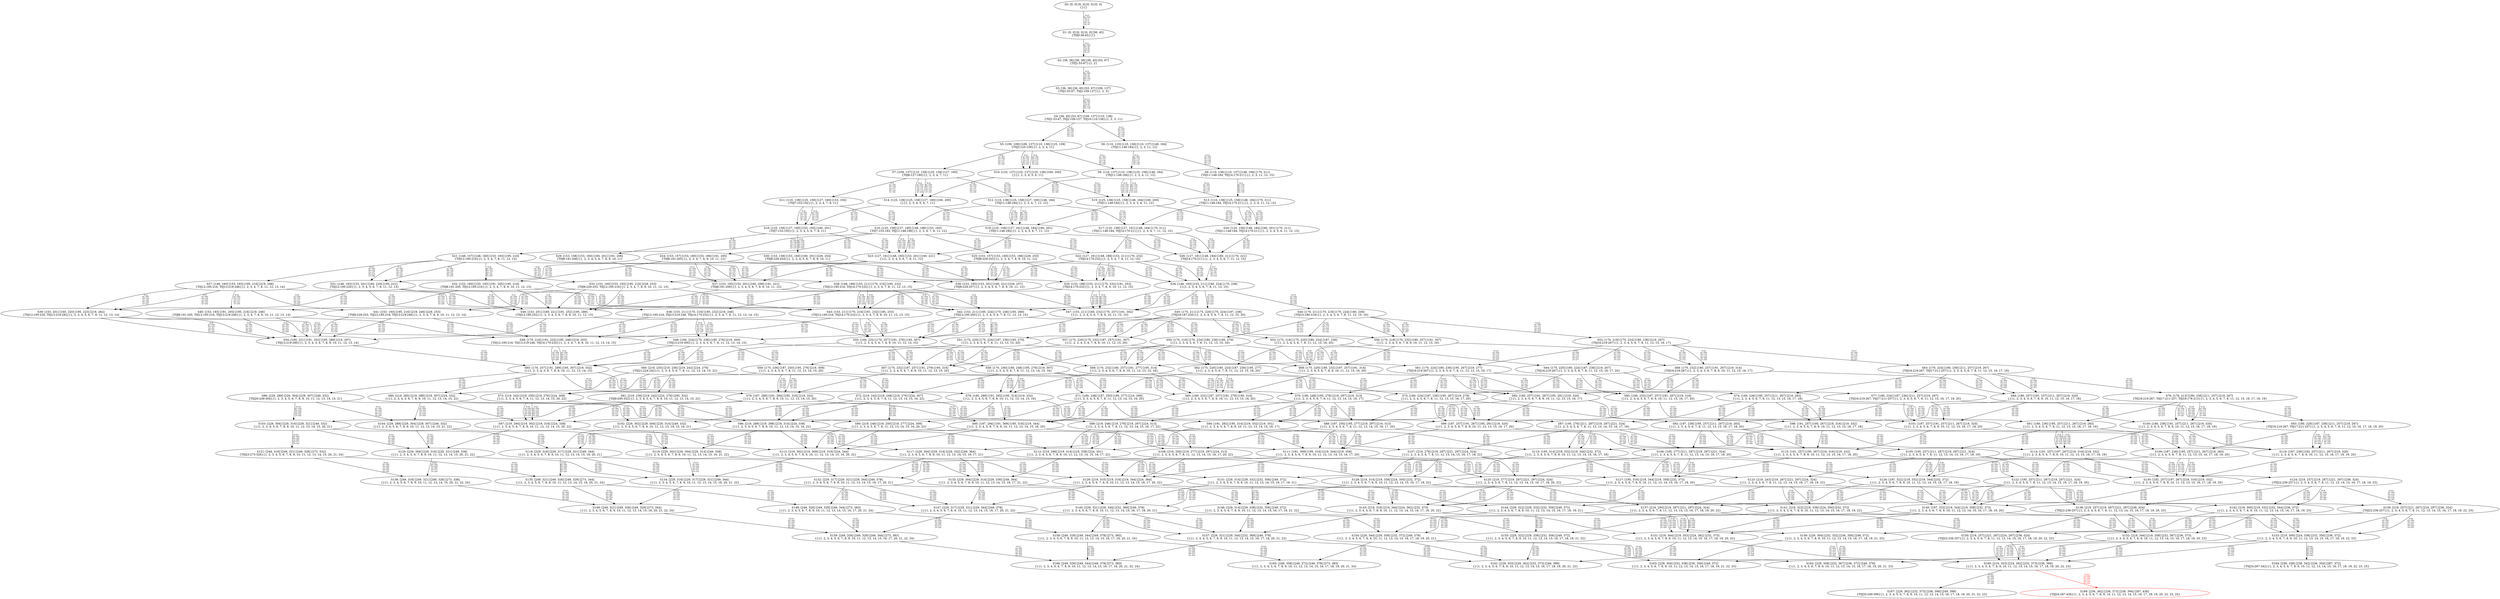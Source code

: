 digraph {
	S0[label="S0: [0, 0] [0, 0] [0, 0] [0, 0] \n{}{}"];
	S1[label="S1: [0, 0] [0, 0] [0, 0] [36, 45] \n{T0J0:36-45}{1}"];
	S2[label="S2: [36, 36] [36, 36] [36, 45] [53, 67] \n{T0J1:53-67}{1, 2}"];
	S3[label="S3: [36, 36] [36, 45] [53, 67] [109, 137] \n{T0J1:53-67, T0J2:109-137}{1, 2, 3}"];
	S4[label="S4: [36, 45] [53, 67] [109, 137] [110, 138] \n{T0J1:53-67, T0J2:109-137, T0J10:110-138}{1, 2, 3, 11}"];
	S5[label="S5: [109, 109] [109, 137] [110, 138] [125, 158] \n{T0J3:125-158}{1, 2, 3, 4, 11}"];
	S6[label="S6: [110, 110] [110, 136] [110, 137] [148, 184] \n{T0J11:148-184}{1, 2, 3, 11, 12}"];
	S7[label="S7: [109, 137] [110, 138] [125, 158] [127, 160] \n{T0J6:127-160}{1, 2, 3, 4, 7, 11}"];
	S8[label="S8: [110, 137] [110, 138] [125, 158] [148, 184] \n{T0J11:148-184}{1, 2, 3, 4, 11, 12}"];
	S9[label="S9: [110, 136] [110, 137] [148, 184] [170, 211] \n{T0J11:148-184, T0J14:170-211}{1, 2, 3, 11, 12, 15}"];
	S10[label="S10: [125, 137] [125, 137] [125, 138] [160, 200] \n{}{1, 2, 3, 4, 5, 6, 11}"];
	S11[label="S11: [110, 138] [125, 158] [127, 160] [153, 192] \n{T0J7:153-192}{1, 2, 3, 4, 7, 8, 11}"];
	S12[label="S12: [110, 138] [125, 158] [127, 160] [148, 184] \n{T0J11:148-184}{1, 2, 3, 4, 7, 11, 12}"];
	S13[label="S13: [110, 138] [125, 158] [148, 184] [170, 211] \n{T0J11:148-184, T0J14:170-211}{1, 2, 3, 4, 11, 12, 15}"];
	S14[label="S14: [125, 138] [125, 158] [127, 160] [160, 200] \n{}{1, 2, 3, 4, 5, 6, 7, 11}"];
	S15[label="S15: [125, 138] [125, 158] [148, 184] [160, 200] \n{T0J11:148-184}{1, 2, 3, 4, 5, 6, 11, 12}"];
	S16[label="S16: [125, 158] [127, 160] [148, 186] [153, 193] \n{T0J7:153-193, T0J11:148-186}{1, 2, 3, 4, 7, 8, 11, 12}"];
	S17[label="S17: [125, 158] [127, 161] [148, 184] [170, 211] \n{T0J11:148-184, T0J14:170-211}{1, 2, 3, 4, 7, 11, 12, 15}"];
	S18[label="S18: [125, 158] [127, 160] [153, 193] [160, 201] \n{T0J7:153-193}{1, 2, 3, 4, 5, 6, 7, 8, 11}"];
	S19[label="S19: [125, 158] [127, 161] [148, 184] [160, 201] \n{T0J11:148-184}{1, 2, 3, 4, 5, 6, 7, 11, 12}"];
	S20[label="S20: [125, 158] [148, 184] [160, 201] [170, 211] \n{T0J11:148-184, T0J14:170-211}{1, 2, 3, 4, 5, 6, 11, 12, 15}"];
	S21[label="S21: [148, 157] [148, 160] [153, 193] [195, 216] \n{T0J12:195-216}{1, 2, 3, 4, 7, 8, 11, 12, 13}"];
	S22[label="S22: [127, 161] [148, 186] [153, 211] [170, 232] \n{T0J14:170-232}{1, 2, 3, 4, 7, 8, 11, 12, 15}"];
	S23[label="S23: [127, 161] [148, 193] [153, 201] [160, 221] \n{}{1, 2, 3, 4, 5, 6, 7, 8, 11, 12}"];
	S24[label="S24: [153, 157] [153, 160] [153, 186] [191, 205] \n{T0J8:191-205}{1, 2, 3, 4, 7, 8, 9, 10, 11, 12}"];
	S25[label="S25: [153, 157] [153, 160] [153, 186] [229, 253] \n{T0J9:229-253}{1, 2, 3, 4, 7, 8, 9, 10, 11, 12}"];
	S26[label="S26: [127, 181] [148, 184] [160, 211] [170, 221] \n{T0J14:170-211}{1, 2, 3, 4, 5, 6, 7, 11, 12, 15}"];
	S27[label="S27: [148, 160] [153, 193] [195, 216] [219, 246] \n{T0J12:195-216, T0J13:219-246}{1, 2, 3, 4, 7, 8, 11, 12, 13, 14}"];
	S28[label="S28: [148, 186] [153, 211] [170, 216] [195, 232] \n{T0J12:195-216, T0J14:170-232}{1, 2, 3, 4, 7, 8, 11, 12, 13, 15}"];
	S29[label="S29: [153, 158] [153, 160] [160, 201] [191, 206] \n{T0J8:191-206}{1, 2, 3, 4, 5, 6, 7, 8, 9, 10, 11}"];
	S30[label="S30: [153, 158] [153, 160] [160, 201] [229, 254] \n{T0J9:229-254}{1, 2, 3, 4, 5, 6, 7, 8, 9, 10, 11}"];
	S31[label="S31: [148, 193] [153, 201] [160, 220] [195, 221] \n{T0J12:195-220}{1, 2, 3, 4, 5, 6, 7, 8, 11, 12, 13}"];
	S32[label="S32: [153, 160] [153, 193] [191, 205] [195, 216] \n{T0J8:191-205, T0J12:195-216}{1, 2, 3, 4, 7, 8, 9, 10, 11, 12, 13}"];
	S33[label="S33: [153, 160] [153, 193] [195, 216] [229, 253] \n{T0J9:229-253, T0J12:195-216}{1, 2, 3, 4, 7, 8, 9, 10, 11, 12, 13}"];
	S34[label="S34: [148, 193] [153, 211] [160, 224] [170, 236] \n{}{1, 2, 3, 4, 5, 6, 7, 8, 11, 12, 15}"];
	S35[label="S35: [153, 186] [153, 211] [170, 232] [191, 253] \n{T0J14:170-232}{1, 2, 3, 4, 7, 8, 9, 10, 11, 12, 15}"];
	S36[label="S36: [153, 211] [170, 216] [195, 232] [219, 246] \n{T0J12:195-216, T0J13:219-246, T0J14:170-232}{1, 2, 3, 4, 7, 8, 11, 12, 13, 14, 15}"];
	S37[label="S37: [153, 193] [153, 201] [160, 209] [191, 221] \n{T0J8:191-209}{1, 2, 3, 4, 5, 6, 7, 8, 9, 10, 11, 12}"];
	S38[label="S38: [153, 193] [153, 201] [160, 221] [229, 257] \n{T0J9:229-257}{1, 2, 3, 4, 5, 6, 7, 8, 9, 10, 11, 12}"];
	S39[label="S39: [153, 201] [160, 220] [195, 223] [219, 282] \n{T0J12:195-220, T0J13:219-282}{1, 2, 3, 4, 5, 6, 7, 8, 11, 12, 13, 14}"];
	S40[label="S40: [153, 193] [191, 205] [195, 216] [219, 246] \n{T0J8:191-205, T0J12:195-216, T0J13:219-246}{1, 2, 3, 4, 7, 8, 9, 10, 11, 12, 13, 14}"];
	S41[label="S41: [153, 193] [195, 216] [219, 246] [229, 253] \n{T0J9:229-253, T0J12:195-216, T0J13:219-246}{1, 2, 3, 4, 7, 8, 9, 10, 11, 12, 13, 14}"];
	S42[label="S42: [153, 211] [160, 224] [170, 236] [195, 268] \n{T0J12:195-265}{1, 2, 3, 4, 5, 6, 7, 8, 11, 12, 13, 15}"];
	S43[label="S43: [153, 211] [170, 216] [191, 232] [195, 253] \n{T0J12:195-216, T0J14:170-232}{1, 2, 3, 4, 7, 8, 9, 10, 11, 12, 13, 15}"];
	S44[label="S44: [170, 211] [170, 218] [170, 224] [180, 236] \n{T0J15:180-218}{1, 2, 3, 4, 5, 6, 7, 8, 11, 12, 15, 16}"];
	S45[label="S45: [175, 211] [175, 220] [175, 224] [187, 236] \n{T0J19:187-220}{1, 2, 3, 4, 5, 6, 7, 8, 11, 12, 15, 20}"];
	S46[label="S46: [153, 201] [160, 221] [191, 252] [195, 289] \n{T0J12:195-252}{1, 2, 3, 4, 5, 6, 7, 8, 9, 10, 11, 12, 13}"];
	S47[label="S47: [153, 211] [160, 232] [170, 257] [191, 302] \n{}{1, 2, 3, 4, 5, 6, 7, 8, 9, 10, 11, 12, 15}"];
	S48[label="S48: [160, 224] [170, 236] [195, 276] [219, 300] \n{T0J13:219-300}{1, 2, 3, 4, 5, 6, 7, 8, 11, 12, 13, 14, 15}"];
	S49[label="S49: [170, 216] [191, 232] [195, 246] [219, 253] \n{T0J12:195-216, T0J13:219-246, T0J14:170-232}{1, 2, 3, 4, 7, 8, 9, 10, 11, 12, 13, 14, 15}"];
	S50[label="S50: [170, 218] [170, 224] [180, 236] [195, 270] \n{}{1, 2, 3, 4, 5, 6, 7, 8, 11, 12, 13, 15, 16}"];
	S51[label="S51: [175, 220] [175, 224] [187, 236] [195, 270] \n{}{1, 2, 3, 4, 5, 6, 7, 8, 11, 12, 13, 15, 20}"];
	S52[label="S52: [170, 218] [170, 224] [180, 236] [219, 267] \n{T0J16:219-267}{1, 2, 3, 4, 5, 6, 7, 8, 11, 12, 15, 16, 17}"];
	S53[label="S53: [175, 218] [175, 220] [180, 224] [187, 236] \n{}{1, 2, 3, 4, 5, 6, 7, 8, 11, 12, 15, 16, 20}"];
	S54[label="S54: [160, 221] [191, 252] [195, 289] [219, 297] \n{T0J13:219-290}{1, 2, 3, 4, 5, 6, 7, 8, 9, 10, 11, 12, 13, 14}"];
	S55[label="S55: [160, 232] [170, 257] [191, 276] [195, 307] \n{}{1, 2, 3, 4, 5, 6, 7, 8, 9, 10, 11, 12, 13, 15}"];
	S56[label="S56: [170, 218] [170, 232] [180, 257] [191, 307] \n{}{1, 2, 3, 4, 5, 6, 7, 8, 9, 10, 11, 12, 15, 16}"];
	S57[label="S57: [175, 220] [175, 232] [187, 257] [191, 307] \n{}{1, 2, 3, 4, 5, 6, 7, 8, 9, 10, 11, 12, 15, 20}"];
	S58[label="S58: [170, 236] [180, 248] [195, 276] [219, 307] \n{}{1, 2, 3, 4, 5, 6, 7, 8, 11, 12, 13, 14, 15, 16}"];
	S59[label="S59: [175, 236] [187, 250] [195, 276] [219, 309] \n{}{1, 2, 3, 4, 5, 6, 7, 8, 11, 12, 13, 14, 15, 20}"];
	S60[label="S60: [219, 235] [219, 236] [219, 242] [224, 276] \n{T0J21:224-242}{1, 2, 3, 4, 5, 6, 7, 8, 11, 12, 13, 14, 15, 22}"];
	S61[label="S61: [170, 224] [180, 236] [195, 267] [219, 277] \n{T0J16:219-267}{1, 2, 3, 4, 5, 6, 7, 8, 11, 12, 13, 15, 16, 17}"];
	S62[label="S62: [175, 220] [180, 224] [187, 236] [195, 277] \n{}{1, 2, 3, 4, 5, 6, 7, 8, 11, 12, 13, 15, 16, 20}"];
	S63[label="S63: [170, 224] [180, 236] [211, 257] [219, 267] \n{T0J16:219-267, T0J17:211-257}{1, 2, 3, 4, 5, 6, 7, 8, 11, 12, 15, 16, 17, 18}"];
	S64[label="S64: [175, 220] [180, 224] [187, 236] [219, 267] \n{T0J16:219-267}{1, 2, 3, 4, 5, 6, 7, 8, 11, 12, 15, 16, 17, 20}"];
	S65[label="S65: [170, 257] [191, 289] [195, 307] [219, 332] \n{}{1, 2, 3, 4, 5, 6, 7, 8, 9, 10, 11, 12, 13, 14, 15}"];
	S66[label="S66: [170, 232] [180, 257] [191, 277] [195, 314] \n{}{1, 2, 3, 4, 5, 6, 7, 8, 9, 10, 11, 12, 13, 15, 16}"];
	S67[label="S67: [175, 232] [187, 257] [191, 279] [195, 316] \n{}{1, 2, 3, 4, 5, 6, 7, 8, 9, 10, 11, 12, 13, 15, 20}"];
	S68[label="S68: [170, 232] [180, 257] [191, 267] [219, 314] \n{T0J16:219-267}{1, 2, 3, 4, 5, 6, 7, 8, 9, 10, 11, 12, 15, 16, 17}"];
	S69[label="S69: [175, 220] [180, 232] [187, 257] [191, 314] \n{}{1, 2, 3, 4, 5, 6, 7, 8, 9, 10, 11, 12, 15, 16, 20}"];
	S70[label="S70: [180, 248] [195, 276] [219, 297] [219, 313] \n{}{1, 2, 3, 4, 5, 6, 7, 8, 11, 12, 13, 14, 15, 16, 17}"];
	S71[label="S71: [180, 248] [187, 250] [195, 277] [219, 309] \n{}{1, 2, 3, 4, 5, 6, 7, 8, 11, 12, 13, 14, 15, 16, 20}"];
	S72[label="S72: [219, 242] [219, 248] [219, 276] [224, 307] \n{}{1, 2, 3, 4, 5, 6, 7, 8, 11, 12, 13, 14, 15, 16, 22}"];
	S73[label="S73: [219, 242] [219, 250] [219, 276] [224, 309] \n{}{1, 2, 3, 4, 5, 6, 7, 8, 11, 12, 13, 14, 15, 20, 22}"];
	S74[label="S74: [180, 236] [195, 257] [211, 267] [219, 283] \n{}{1, 2, 3, 4, 5, 6, 7, 8, 11, 12, 13, 15, 16, 17, 18}"];
	S75[label="S75: [180, 224] [187, 236] [195, 267] [219, 279] \n{}{1, 2, 3, 4, 5, 6, 7, 8, 11, 12, 13, 15, 16, 17, 20}"];
	S76[label="S76: [176, 213] [180, 236] [211, 257] [219, 267] \n{T0J16:219-267, T0J17:211-257, T0J18:176-213}{1, 2, 3, 4, 5, 6, 7, 8, 11, 12, 15, 16, 17, 18, 19}"];
	S77[label="S77: [180, 224] [187, 236] [211, 257] [219, 267] \n{T0J16:219-267, T0J17:211-257}{1, 2, 3, 4, 5, 6, 7, 8, 11, 12, 15, 16, 17, 18, 20}"];
	S78[label="S78: [180, 289] [191, 292] [195, 314] [219, 332] \n{}{1, 2, 3, 4, 5, 6, 7, 8, 9, 10, 11, 12, 13, 14, 15, 16}"];
	S79[label="S79: [187, 289] [191, 294] [195, 316] [219, 332] \n{}{1, 2, 3, 4, 5, 6, 7, 8, 9, 10, 11, 12, 13, 14, 15, 20}"];
	S80[label="S80: [219, 285] [219, 289] [219, 307] [224, 332] \n{}{1, 2, 3, 4, 5, 6, 7, 8, 9, 10, 11, 12, 13, 14, 15, 22}"];
	S81[label="S81: [219, 236] [219, 242] [224, 276] [295, 332] \n{T0J9:295-332}{1, 2, 3, 4, 5, 6, 7, 8, 9, 10, 11, 12, 13, 14, 15, 22}"];
	S82[label="S82: [180, 257] [191, 267] [195, 291] [219, 320] \n{}{1, 2, 3, 4, 5, 6, 7, 8, 9, 10, 11, 12, 13, 15, 16, 17}"];
	S83[label="S83: [180, 232] [187, 257] [191, 279] [195, 316] \n{}{1, 2, 3, 4, 5, 6, 7, 8, 9, 10, 11, 12, 13, 15, 16, 20}"];
	S84[label="S84: [180, 257] [191, 257] [211, 267] [219, 320] \n{}{1, 2, 3, 4, 5, 6, 7, 8, 9, 10, 11, 12, 15, 16, 17, 18}"];
	S85[label="S85: [180, 232] [187, 257] [191, 267] [219, 316] \n{}{1, 2, 3, 4, 5, 6, 7, 8, 9, 10, 11, 12, 15, 16, 17, 20}"];
	S86[label="S86: [229, 289] [229, 304] [229, 307] [249, 332] \n{T0J20:249-304}{1, 2, 3, 4, 5, 6, 7, 8, 9, 10, 11, 12, 13, 14, 15, 21}"];
	S87[label="S87: [195, 276] [211, 287] [219, 297] [221, 324] \n{}{1, 2, 3, 4, 5, 6, 7, 8, 11, 12, 13, 14, 15, 16, 17, 18}"];
	S88[label="S88: [187, 250] [195, 277] [219, 297] [219, 313] \n{}{1, 2, 3, 4, 5, 6, 7, 8, 11, 12, 13, 14, 15, 16, 17, 20}"];
	S89[label="S89: [219, 248] [219, 276] [219, 297] [224, 313] \n{}{1, 2, 3, 4, 5, 6, 7, 8, 11, 12, 13, 14, 15, 16, 17, 22}"];
	S90[label="S90: [219, 248] [219, 250] [219, 277] [224, 309] \n{}{1, 2, 3, 4, 5, 6, 7, 8, 11, 12, 13, 14, 15, 16, 20, 22}"];
	S91[label="S91: [180, 236] [195, 257] [211, 267] [219, 283] \n{}{1, 2, 3, 4, 5, 6, 7, 8, 11, 12, 13, 15, 16, 17, 18, 19}"];
	S92[label="S92: [187, 236] [195, 257] [211, 267] [219, 283] \n{}{1, 2, 3, 4, 5, 6, 7, 8, 11, 12, 13, 15, 16, 17, 18, 20}"];
	S93[label="S93: [180, 220] [187, 236] [211, 257] [219, 267] \n{T0J16:219-267, T0J17:211-257}{1, 2, 3, 4, 5, 6, 7, 8, 11, 12, 15, 16, 17, 18, 19, 20}"];
	S94[label="S94: [191, 292] [195, 314] [219, 332] [219, 351] \n{}{1, 2, 3, 4, 5, 6, 7, 8, 9, 10, 11, 12, 13, 14, 15, 16, 17}"];
	S95[label="S95: [187, 294] [191, 309] [195, 316] [219, 344] \n{}{1, 2, 3, 4, 5, 6, 7, 8, 9, 10, 11, 12, 13, 14, 15, 16, 20}"];
	S96[label="S96: [219, 289] [219, 298] [219, 314] [224, 338] \n{}{1, 2, 3, 4, 5, 6, 7, 8, 9, 10, 11, 12, 13, 14, 15, 16, 22}"];
	S97[label="S97: [219, 294] [219, 302] [219, 316] [224, 338] \n{}{1, 2, 3, 4, 5, 6, 7, 8, 9, 10, 11, 12, 13, 14, 15, 20, 22}"];
	S98[label="S98: [191, 257] [195, 267] [218, 316] [219, 332] \n{}{1, 2, 3, 4, 5, 6, 7, 8, 9, 10, 11, 12, 13, 15, 16, 17, 18}"];
	S99[label="S99: [187, 257] [191, 267] [195, 291] [219, 320] \n{}{1, 2, 3, 4, 5, 6, 7, 8, 9, 10, 11, 12, 13, 15, 16, 17, 20}"];
	S100[label="S100: [180, 236] [191, 257] [211, 267] [219, 320] \n{}{1, 2, 3, 4, 5, 6, 7, 8, 9, 10, 11, 12, 15, 16, 17, 18, 19}"];
	S101[label="S101: [187, 257] [191, 257] [211, 267] [219, 320] \n{}{1, 2, 3, 4, 5, 6, 7, 8, 9, 10, 11, 12, 15, 16, 17, 18, 20}"];
	S102[label="S102: [229, 302] [229, 304] [229, 314] [249, 332] \n{}{1, 2, 3, 4, 5, 6, 7, 8, 9, 10, 11, 12, 13, 14, 15, 16, 21}"];
	S103[label="S103: [229, 304] [229, 316] [229, 321] [249, 332] \n{}{1, 2, 3, 4, 5, 6, 7, 8, 9, 10, 11, 12, 13, 14, 15, 20, 21}"];
	S104[label="S104: [229, 289] [229, 304] [229, 307] [249, 332] \n{}{1, 2, 3, 4, 5, 6, 7, 8, 9, 10, 11, 12, 13, 14, 15, 21, 22}"];
	S105[label="S105: [195, 257] [211, 287] [219, 297] [221, 324] \n{}{1, 2, 3, 4, 5, 6, 7, 8, 11, 12, 13, 14, 15, 16, 17, 18, 19}"];
	S106[label="S106: [195, 277] [211, 287] [219, 297] [221, 324] \n{}{1, 2, 3, 4, 5, 6, 7, 8, 11, 12, 13, 14, 15, 16, 17, 18, 20}"];
	S107[label="S107: [219, 276] [219, 287] [221, 297] [224, 324] \n{}{1, 2, 3, 4, 5, 6, 7, 8, 11, 12, 13, 14, 15, 16, 17, 18, 22}"];
	S108[label="S108: [219, 250] [219, 277] [219, 297] [224, 313] \n{}{1, 2, 3, 4, 5, 6, 7, 8, 11, 12, 13, 14, 15, 16, 17, 20, 22}"];
	S109[label="S109: [187, 236] [195, 257] [211, 267] [219, 283] \n{}{1, 2, 3, 4, 5, 6, 7, 8, 11, 12, 13, 15, 16, 17, 18, 19, 20}"];
	S110[label="S110: [195, 314] [218, 332] [219, 344] [232, 372] \n{}{1, 2, 3, 4, 5, 6, 7, 8, 9, 10, 11, 12, 13, 14, 15, 16, 17, 18}"];
	S111[label="S111: [191, 309] [195, 316] [219, 344] [219, 358] \n{}{1, 2, 3, 4, 5, 6, 7, 8, 9, 10, 11, 12, 13, 14, 15, 16, 17, 20}"];
	S112[label="S112: [219, 298] [219, 314] [219, 338] [224, 351] \n{}{1, 2, 3, 4, 5, 6, 7, 8, 9, 10, 11, 12, 13, 14, 15, 16, 17, 22}"];
	S113[label="S113: [219, 302] [219, 309] [219, 316] [224, 344] \n{}{1, 2, 3, 4, 5, 6, 7, 8, 9, 10, 11, 12, 13, 14, 15, 16, 20, 22}"];
	S114[label="S114: [191, 257] [197, 267] [218, 316] [219, 332] \n{}{1, 2, 3, 4, 5, 6, 7, 8, 9, 10, 11, 12, 13, 15, 16, 17, 18, 19}"];
	S115[label="S115: [191, 257] [195, 267] [218, 316] [219, 332] \n{}{1, 2, 3, 4, 5, 6, 7, 8, 9, 10, 11, 12, 13, 15, 16, 17, 18, 20}"];
	S116[label="S116: [187, 236] [192, 257] [211, 267] [219, 320] \n{}{1, 2, 3, 4, 5, 6, 7, 8, 9, 10, 11, 12, 15, 16, 17, 18, 19, 20}"];
	S117[label="S117: [229, 304] [229, 314] [229, 332] [249, 364] \n{}{1, 2, 3, 4, 5, 6, 7, 8, 9, 10, 11, 12, 13, 14, 15, 16, 17, 21}"];
	S118[label="S118: [229, 316] [229, 317] [229, 321] [249, 344] \n{}{1, 2, 3, 4, 5, 6, 7, 8, 9, 10, 11, 12, 13, 14, 15, 16, 20, 21}"];
	S119[label="S119: [229, 302] [229, 304] [229, 314] [249, 338] \n{}{1, 2, 3, 4, 5, 6, 7, 8, 9, 10, 11, 12, 13, 14, 15, 16, 21, 22}"];
	S120[label="S120: [229, 304] [229, 316] [229, 321] [249, 338] \n{}{1, 2, 3, 4, 5, 6, 7, 8, 9, 10, 11, 12, 13, 14, 15, 20, 21, 22}"];
	S121[label="S121: [249, 316] [249, 321] [249, 326] [273, 332] \n{T0J23:273-326}{1, 2, 3, 4, 5, 6, 7, 8, 9, 10, 11, 12, 13, 14, 15, 20, 21, 24}"];
	S122[label="S122: [195, 257] [211, 287] [219, 297] [221, 324] \n{}{1, 2, 3, 4, 5, 6, 7, 8, 11, 12, 13, 14, 15, 16, 17, 18, 19, 20}"];
	S123[label="S123: [219, 243] [219, 287] [221, 297] [224, 324] \n{}{1, 2, 3, 4, 5, 6, 7, 8, 11, 12, 13, 14, 15, 16, 17, 18, 19, 22}"];
	S124[label="S124: [219, 257] [219, 287] [221, 297] [236, 324] \n{T0J22:236-257}{1, 2, 3, 4, 5, 6, 7, 8, 11, 12, 13, 14, 15, 16, 17, 18, 19, 23}"];
	S125[label="S125: [219, 277] [219, 287] [221, 297] [224, 324] \n{}{1, 2, 3, 4, 5, 6, 7, 8, 11, 12, 13, 14, 15, 16, 17, 18, 20, 22}"];
	S126[label="S126: [197, 322] [218, 332] [219, 344] [232, 372] \n{}{1, 2, 3, 4, 5, 6, 7, 8, 9, 10, 11, 12, 13, 14, 15, 16, 17, 18, 19}"];
	S127[label="S127: [195, 316] [218, 344] [219, 358] [232, 373] \n{}{1, 2, 3, 4, 5, 6, 7, 8, 9, 10, 11, 12, 13, 14, 15, 16, 17, 18, 20}"];
	S128[label="S128: [219, 314] [219, 338] [224, 350] [232, 372] \n{}{1, 2, 3, 4, 5, 6, 7, 8, 9, 10, 11, 12, 13, 14, 15, 16, 17, 18, 22}"];
	S129[label="S129: [219, 310] [219, 316] [219, 344] [224, 364] \n{}{1, 2, 3, 4, 5, 6, 7, 8, 9, 10, 11, 12, 13, 14, 15, 16, 17, 20, 22}"];
	S130[label="S130: [192, 257] [197, 267] [218, 316] [219, 332] \n{}{1, 2, 3, 4, 5, 6, 7, 8, 9, 10, 11, 12, 13, 15, 16, 17, 18, 19, 20}"];
	S131[label="S131: [229, 314] [229, 332] [232, 356] [249, 372] \n{}{1, 2, 3, 4, 5, 6, 7, 8, 9, 10, 11, 12, 13, 14, 15, 16, 17, 18, 21}"];
	S132[label="S132: [229, 317] [229, 321] [229, 344] [249, 378] \n{}{1, 2, 3, 4, 5, 6, 7, 8, 9, 10, 11, 12, 13, 14, 15, 16, 17, 20, 21}"];
	S133[label="S133: [229, 304] [229, 314] [229, 338] [249, 364] \n{}{1, 2, 3, 4, 5, 6, 7, 8, 9, 10, 11, 12, 13, 14, 15, 16, 17, 21, 22}"];
	S134[label="S134: [229, 316] [229, 317] [229, 321] [249, 344] \n{}{1, 2, 3, 4, 5, 6, 7, 8, 9, 10, 11, 12, 13, 14, 15, 16, 20, 21, 22}"];
	S135[label="S135: [249, 321] [249, 326] [249, 329] [273, 344] \n{}{1, 2, 3, 4, 5, 6, 7, 8, 9, 10, 11, 12, 13, 14, 15, 16, 20, 21, 24}"];
	S136[label="S136: [249, 316] [249, 321] [249, 326] [273, 338] \n{}{1, 2, 3, 4, 5, 6, 7, 8, 9, 10, 11, 12, 13, 14, 15, 20, 21, 22, 24}"];
	S137[label="S137: [219, 250] [219, 287] [221, 297] [224, 324] \n{}{1, 2, 3, 4, 5, 6, 7, 8, 11, 12, 13, 14, 15, 16, 17, 18, 19, 20, 22}"];
	S138[label="S138: [219, 257] [219, 287] [221, 297] [236, 324] \n{T0J22:236-257}{1, 2, 3, 4, 5, 6, 7, 8, 11, 12, 13, 14, 15, 16, 17, 18, 19, 20, 23}"];
	S139[label="S139: [219, 257] [221, 287] [224, 297] [236, 324] \n{T0J22:236-257}{1, 2, 3, 4, 5, 6, 7, 8, 11, 12, 13, 14, 15, 16, 17, 18, 19, 22, 23}"];
	S140[label="S140: [197, 332] [218, 344] [219, 358] [232, 373] \n{}{1, 2, 3, 4, 5, 6, 7, 8, 9, 10, 11, 12, 13, 14, 15, 16, 17, 18, 19, 20}"];
	S141[label="S141: [219, 322] [219, 338] [224, 350] [232, 372] \n{}{1, 2, 3, 4, 5, 6, 7, 8, 9, 10, 11, 12, 13, 14, 15, 16, 17, 18, 19, 22}"];
	S142[label="S142: [219, 300] [219, 332] [232, 344] [236, 372] \n{}{1, 2, 3, 4, 5, 6, 7, 8, 9, 10, 11, 12, 13, 14, 15, 16, 17, 18, 19, 23}"];
	S143[label="S143: [219, 316] [219, 344] [224, 362] [232, 373] \n{}{1, 2, 3, 4, 5, 6, 7, 8, 9, 10, 11, 12, 13, 14, 15, 16, 17, 18, 20, 22}"];
	S144[label="S144: [229, 322] [229, 332] [232, 356] [249, 372] \n{}{1, 2, 3, 4, 5, 6, 7, 8, 9, 10, 11, 12, 13, 14, 15, 16, 17, 18, 19, 21}"];
	S145[label="S145: [229, 321] [229, 344] [232, 369] [249, 378] \n{}{1, 2, 3, 4, 5, 6, 7, 8, 9, 10, 11, 12, 13, 14, 15, 16, 17, 18, 20, 21}"];
	S146[label="S146: [229, 314] [229, 338] [232, 356] [249, 372] \n{}{1, 2, 3, 4, 5, 6, 7, 8, 9, 10, 11, 12, 13, 14, 15, 16, 17, 18, 21, 22}"];
	S147[label="S147: [229, 317] [229, 321] [229, 344] [249, 378] \n{}{1, 2, 3, 4, 5, 6, 7, 8, 9, 10, 11, 12, 13, 14, 15, 16, 17, 20, 21, 22}"];
	S148[label="S148: [249, 326] [249, 329] [249, 344] [273, 383] \n{}{1, 2, 3, 4, 5, 6, 7, 8, 9, 10, 11, 12, 13, 14, 15, 16, 17, 20, 21, 24}"];
	S149[label="S149: [249, 321] [249, 326] [249, 329] [273, 344] \n{}{1, 2, 3, 4, 5, 6, 7, 8, 9, 10, 11, 12, 13, 14, 15, 16, 20, 21, 22, 24}"];
	S150[label="S150: [219, 257] [221, 287] [224, 297] [236, 324] \n{T0J22:236-257}{1, 2, 3, 4, 5, 6, 7, 8, 11, 12, 13, 14, 15, 16, 17, 18, 19, 20, 22, 23}"];
	S151[label="S151: [219, 344] [219, 353] [224, 362] [232, 373] \n{}{1, 2, 3, 4, 5, 6, 7, 8, 9, 10, 11, 12, 13, 14, 15, 16, 17, 18, 19, 20, 22}"];
	S152[label="S152: [219, 344] [219, 358] [232, 367] [236, 373] \n{}{1, 2, 3, 4, 5, 6, 7, 8, 9, 10, 11, 12, 13, 14, 15, 16, 17, 18, 19, 20, 23}"];
	S153[label="S153: [219, 300] [224, 338] [232, 350] [236, 372] \n{}{1, 2, 3, 4, 5, 6, 7, 8, 9, 10, 11, 12, 13, 14, 15, 16, 17, 18, 19, 22, 23}"];
	S154[label="S154: [229, 344] [229, 358] [232, 372] [249, 378] \n{}{1, 2, 3, 4, 5, 6, 7, 8, 9, 10, 11, 12, 13, 14, 15, 16, 17, 18, 19, 20, 21}"];
	S155[label="S155: [229, 322] [229, 338] [232, 356] [249, 372] \n{}{1, 2, 3, 4, 5, 6, 7, 8, 9, 10, 11, 12, 13, 14, 15, 16, 17, 18, 19, 21, 22}"];
	S156[label="S156: [229, 304] [232, 332] [236, 356] [249, 372] \n{}{1, 2, 3, 4, 5, 6, 7, 8, 9, 10, 11, 12, 13, 14, 15, 16, 17, 18, 19, 21, 23}"];
	S157[label="S157: [229, 321] [229, 344] [232, 369] [249, 378] \n{}{1, 2, 3, 4, 5, 6, 7, 8, 9, 10, 11, 12, 13, 14, 15, 16, 17, 18, 20, 21, 22}"];
	S158[label="S158: [249, 329] [249, 344] [249, 378] [273, 383] \n{}{1, 2, 3, 4, 5, 6, 7, 8, 9, 10, 11, 12, 13, 14, 15, 16, 17, 18, 20, 21, 24}"];
	S159[label="S159: [249, 326] [249, 329] [249, 344] [273, 383] \n{}{1, 2, 3, 4, 5, 6, 7, 8, 9, 10, 11, 12, 13, 14, 15, 16, 17, 20, 21, 22, 24}"];
	S160[label="S160: [219, 353] [224, 362] [232, 373] [236, 394] \n{}{1, 2, 3, 4, 5, 6, 7, 8, 9, 10, 11, 12, 13, 14, 15, 16, 17, 18, 19, 20, 22, 23}"];
	S161[label="S161: [229, 353] [229, 362] [232, 373] [249, 399] \n{}{1, 2, 3, 4, 5, 6, 7, 8, 9, 10, 11, 12, 13, 14, 15, 16, 17, 18, 19, 20, 21, 22}"];
	S162[label="S162: [229, 358] [232, 367] [236, 372] [249, 378] \n{}{1, 2, 3, 4, 5, 6, 7, 8, 9, 10, 11, 12, 13, 14, 15, 16, 17, 18, 19, 20, 21, 23}"];
	S163[label="S163: [229, 304] [232, 338] [236, 356] [249, 372] \n{}{1, 2, 3, 4, 5, 6, 7, 8, 9, 10, 11, 12, 13, 14, 15, 16, 17, 18, 19, 21, 22, 23}"];
	S164[label="S164: [236, 338] [236, 342] [236, 350] [287, 372] \n{T0J24:287-342}{1, 2, 3, 4, 5, 6, 7, 8, 9, 10, 11, 12, 13, 14, 15, 16, 17, 18, 19, 22, 23, 25}"];
	S165[label="S165: [249, 358] [249, 372] [249, 378] [273, 383] \n{}{1, 2, 3, 4, 5, 6, 7, 8, 9, 10, 11, 12, 13, 14, 15, 16, 17, 18, 19, 20, 21, 24}"];
	S166[label="S166: [249, 329] [249, 344] [249, 378] [273, 383] \n{}{1, 2, 3, 4, 5, 6, 7, 8, 9, 10, 11, 12, 13, 14, 15, 16, 17, 18, 20, 21, 22, 24}"];
	S167[label="S167: [229, 362] [232, 373] [236, 394] [249, 399] \n{T0J20:249-399}{1, 2, 3, 4, 5, 6, 7, 8, 9, 10, 11, 12, 13, 14, 15, 16, 17, 18, 19, 20, 21, 22, 23}"];
	S168[label="S168: [236, 362] [236, 373] [236, 394] [287, 436] \n{T0J24:287-436}{1, 2, 3, 4, 5, 6, 7, 8, 9, 10, 11, 12, 13, 14, 15, 16, 17, 18, 19, 20, 22, 23, 25}"];
	S0 -> S1[label="T0 J0\nDL=400\nES=0\nLS=0\nEF=36\nLF=45",fontsize=8];
	S1 -> S2[label="T0 J1\nDL=400\nES=36\nLS=45\nEF=53\nLF=67",fontsize=8];
	S2 -> S3[label="T0 J2\nDL=400\nES=36\nLS=45\nEF=109\nLF=137",fontsize=8];
	S3 -> S4[label="T0 J10\nDL=400\nES=36\nLS=45\nEF=110\nLF=138",fontsize=8];
	S4 -> S5[label="T0 J3\nDL=400\nES=109\nLS=137\nEF=125\nLF=158",fontsize=8];
	S4 -> S6[label="T0 J11\nDL=400\nES=110\nLS=136\nEF=148\nLF=184",fontsize=8];
	S5 -> S10[label="T0 J4\nDL=400\nES=125\nLS=137\nEF=175\nLF=200",fontsize=8];
	S5 -> S10[label="T0 J5\nDL=400\nES=125\nLS=137\nEF=160\nLF=181",fontsize=8];
	S5 -> S7[label="T0 J6\nDL=400\nES=109\nLS=137\nEF=127\nLF=160",fontsize=8];
	S5 -> S8[label="T0 J11\nDL=400\nES=110\nLS=136\nEF=148\nLF=184",fontsize=8];
	S6 -> S8[label="T0 J3\nDL=400\nES=110\nLS=137\nEF=126\nLF=158",fontsize=8];
	S6 -> S9[label="T0 J14\nDL=400\nES=110\nLS=136\nEF=170\nLF=211",fontsize=8];
	S7 -> S14[label="T0 J4\nDL=400\nES=125\nLS=137\nEF=175\nLF=200",fontsize=8];
	S7 -> S14[label="T0 J5\nDL=400\nES=125\nLS=137\nEF=160\nLF=181",fontsize=8];
	S7 -> S11[label="T0 J7\nDL=400\nES=109\nLS=137\nEF=153\nLF=192",fontsize=8];
	S7 -> S12[label="T0 J11\nDL=400\nES=110\nLS=136\nEF=148\nLF=184",fontsize=8];
	S8 -> S15[label="T0 J4\nDL=400\nES=125\nLS=137\nEF=175\nLF=200",fontsize=8];
	S8 -> S15[label="T0 J5\nDL=400\nES=125\nLS=137\nEF=160\nLF=181",fontsize=8];
	S8 -> S12[label="T0 J6\nDL=400\nES=110\nLS=137\nEF=128\nLF=160",fontsize=8];
	S8 -> S13[label="T0 J14\nDL=400\nES=110\nLS=136\nEF=170\nLF=211",fontsize=8];
	S9 -> S13[label="T0 J3\nDL=400\nES=110\nLS=137\nEF=126\nLF=158",fontsize=8];
	S10 -> S14[label="T0 J6\nDL=400\nES=125\nLS=137\nEF=143\nLF=160",fontsize=8];
	S10 -> S15[label="T0 J11\nDL=400\nES=125\nLS=136\nEF=163\nLF=184",fontsize=8];
	S11 -> S18[label="T0 J4\nDL=400\nES=125\nLS=138\nEF=175\nLF=201",fontsize=8];
	S11 -> S18[label="T0 J5\nDL=400\nES=125\nLS=138\nEF=160\nLF=182",fontsize=8];
	S11 -> S16[label="T0 J11\nDL=400\nES=110\nLS=138\nEF=148\nLF=186",fontsize=8];
	S12 -> S19[label="T0 J4\nDL=400\nES=125\nLS=138\nEF=175\nLF=201",fontsize=8];
	S12 -> S19[label="T0 J5\nDL=400\nES=125\nLS=138\nEF=160\nLF=182",fontsize=8];
	S12 -> S16[label="T0 J7\nDL=400\nES=110\nLS=138\nEF=154\nLF=193",fontsize=8];
	S12 -> S17[label="T0 J14\nDL=400\nES=110\nLS=136\nEF=170\nLF=211",fontsize=8];
	S13 -> S20[label="T0 J4\nDL=400\nES=125\nLS=138\nEF=175\nLF=201",fontsize=8];
	S13 -> S20[label="T0 J5\nDL=400\nES=125\nLS=138\nEF=160\nLF=182",fontsize=8];
	S13 -> S17[label="T0 J6\nDL=400\nES=110\nLS=138\nEF=128\nLF=161",fontsize=8];
	S14 -> S18[label="T0 J7\nDL=400\nES=125\nLS=138\nEF=169\nLF=193",fontsize=8];
	S14 -> S19[label="T0 J11\nDL=400\nES=125\nLS=136\nEF=163\nLF=184",fontsize=8];
	S15 -> S19[label="T0 J6\nDL=400\nES=125\nLS=138\nEF=143\nLF=161",fontsize=8];
	S15 -> S20[label="T0 J14\nDL=400\nES=125\nLS=136\nEF=185\nLF=211",fontsize=8];
	S16 -> S23[label="T0 J4\nDL=400\nES=125\nLS=158\nEF=175\nLF=221",fontsize=8];
	S16 -> S23[label="T0 J5\nDL=400\nES=125\nLS=158\nEF=160\nLF=202",fontsize=8];
	S16 -> S24[label="T0 J8\nDL=400\nES=153\nLS=157\nEF=191\nLF=205",fontsize=8];
	S16 -> S25[label="T0 J9\nDL=400\nES=153\nLS=157\nEF=229\nLF=253",fontsize=8];
	S16 -> S21[label="T0 J12\nDL=400\nES=148\nLS=157\nEF=195\nLF=216",fontsize=8];
	S16 -> S22[label="T0 J14\nDL=400\nES=125\nLS=157\nEF=185\nLF=232",fontsize=8];
	S17 -> S26[label="T0 J4\nDL=400\nES=125\nLS=158\nEF=175\nLF=221",fontsize=8];
	S17 -> S26[label="T0 J5\nDL=400\nES=125\nLS=158\nEF=160\nLF=202",fontsize=8];
	S17 -> S22[label="T0 J7\nDL=400\nES=125\nLS=157\nEF=169\nLF=212",fontsize=8];
	S18 -> S29[label="T0 J8\nDL=400\nES=153\nLS=158\nEF=191\nLF=206",fontsize=8];
	S18 -> S30[label="T0 J9\nDL=400\nES=153\nLS=158\nEF=229\nLF=254",fontsize=8];
	S18 -> S23[label="T0 J11\nDL=400\nES=125\nLS=158\nEF=163\nLF=206",fontsize=8];
	S19 -> S23[label="T0 J7\nDL=400\nES=125\nLS=158\nEF=169\nLF=213",fontsize=8];
	S19 -> S26[label="T0 J14\nDL=400\nES=125\nLS=136\nEF=185\nLF=211",fontsize=8];
	S20 -> S26[label="T0 J6\nDL=400\nES=125\nLS=158\nEF=143\nLF=181",fontsize=8];
	S21 -> S31[label="T0 J4\nDL=400\nES=148\nLS=157\nEF=198\nLF=220",fontsize=8];
	S21 -> S31[label="T0 J5\nDL=400\nES=148\nLS=157\nEF=183\nLF=201",fontsize=8];
	S21 -> S32[label="T0 J8\nDL=400\nES=153\nLS=157\nEF=191\nLF=205",fontsize=8];
	S21 -> S33[label="T0 J9\nDL=400\nES=153\nLS=157\nEF=229\nLF=253",fontsize=8];
	S21 -> S27[label="T0 J13\nDL=400\nES=148\nLS=157\nEF=219\nLF=246",fontsize=8];
	S21 -> S28[label="T0 J14\nDL=400\nES=148\nLS=157\nEF=208\nLF=232",fontsize=8];
	S22 -> S34[label="T0 J4\nDL=400\nES=127\nLS=161\nEF=177\nLF=224",fontsize=8];
	S22 -> S34[label="T0 J5\nDL=400\nES=127\nLS=161\nEF=162\nLF=205",fontsize=8];
	S22 -> S35[label="T0 J8\nDL=400\nES=153\nLS=157\nEF=191\nLF=205",fontsize=8];
	S22 -> S35[label="T0 J9\nDL=400\nES=153\nLS=157\nEF=229\nLF=253",fontsize=8];
	S22 -> S28[label="T0 J12\nDL=400\nES=148\nLS=157\nEF=195\nLF=216",fontsize=8];
	S23 -> S37[label="T0 J8\nDL=400\nES=153\nLS=161\nEF=191\nLF=209",fontsize=8];
	S23 -> S38[label="T0 J9\nDL=400\nES=153\nLS=161\nEF=229\nLF=257",fontsize=8];
	S23 -> S31[label="T0 J12\nDL=400\nES=148\nLS=161\nEF=195\nLF=220",fontsize=8];
	S23 -> S34[label="T0 J14\nDL=400\nES=127\nLS=161\nEF=187\nLF=236",fontsize=8];
	S24 -> S37[label="T0 J4\nDL=400\nES=153\nLS=157\nEF=203\nLF=220",fontsize=8];
	S24 -> S37[label="T0 J5\nDL=400\nES=153\nLS=157\nEF=188\nLF=201",fontsize=8];
	S24 -> S32[label="T0 J12\nDL=400\nES=153\nLS=157\nEF=200\nLF=216",fontsize=8];
	S24 -> S35[label="T0 J14\nDL=400\nES=153\nLS=157\nEF=213\nLF=232",fontsize=8];
	S25 -> S38[label="T0 J4\nDL=400\nES=153\nLS=157\nEF=203\nLF=220",fontsize=8];
	S25 -> S38[label="T0 J5\nDL=400\nES=153\nLS=157\nEF=188\nLF=201",fontsize=8];
	S25 -> S33[label="T0 J12\nDL=400\nES=153\nLS=157\nEF=200\nLF=216",fontsize=8];
	S25 -> S35[label="T0 J14\nDL=400\nES=153\nLS=157\nEF=213\nLF=232",fontsize=8];
	S26 -> S34[label="T0 J7\nDL=400\nES=127\nLS=181\nEF=171\nLF=236",fontsize=8];
	S27 -> S39[label="T0 J4\nDL=400\nES=148\nLS=160\nEF=198\nLF=223",fontsize=8];
	S27 -> S39[label="T0 J5\nDL=400\nES=148\nLS=160\nEF=183\nLF=204",fontsize=8];
	S27 -> S40[label="T0 J8\nDL=400\nES=153\nLS=157\nEF=191\nLF=205",fontsize=8];
	S27 -> S41[label="T0 J9\nDL=400\nES=153\nLS=157\nEF=229\nLF=253",fontsize=8];
	S27 -> S36[label="T0 J14\nDL=400\nES=148\nLS=157\nEF=208\nLF=232",fontsize=8];
	S28 -> S42[label="T0 J4\nDL=400\nES=148\nLS=186\nEF=198\nLF=249",fontsize=8];
	S28 -> S42[label="T0 J5\nDL=400\nES=148\nLS=186\nEF=183\nLF=230",fontsize=8];
	S28 -> S43[label="T0 J8\nDL=400\nES=153\nLS=157\nEF=191\nLF=205",fontsize=8];
	S28 -> S43[label="T0 J9\nDL=400\nES=153\nLS=157\nEF=229\nLF=253",fontsize=8];
	S28 -> S36[label="T0 J13\nDL=400\nES=148\nLS=157\nEF=219\nLF=246",fontsize=8];
	S29 -> S37[label="T0 J11\nDL=400\nES=153\nLS=158\nEF=191\nLF=206",fontsize=8];
	S30 -> S38[label="T0 J11\nDL=400\nES=153\nLS=158\nEF=191\nLF=206",fontsize=8];
	S31 -> S46[label="T0 J8\nDL=400\nES=153\nLS=193\nEF=191\nLF=241",fontsize=8];
	S31 -> S46[label="T0 J9\nDL=400\nES=153\nLS=193\nEF=229\nLF=289",fontsize=8];
	S31 -> S39[label="T0 J13\nDL=400\nES=148\nLS=193\nEF=219\nLF=282",fontsize=8];
	S31 -> S42[label="T0 J14\nDL=400\nES=148\nLS=193\nEF=208\nLF=268",fontsize=8];
	S32 -> S46[label="T0 J4\nDL=400\nES=153\nLS=160\nEF=203\nLF=223",fontsize=8];
	S32 -> S46[label="T0 J5\nDL=400\nES=153\nLS=160\nEF=188\nLF=204",fontsize=8];
	S32 -> S40[label="T0 J13\nDL=400\nES=153\nLS=157\nEF=224\nLF=246",fontsize=8];
	S32 -> S43[label="T0 J14\nDL=400\nES=153\nLS=157\nEF=213\nLF=232",fontsize=8];
	S33 -> S46[label="T0 J4\nDL=400\nES=153\nLS=160\nEF=203\nLF=223",fontsize=8];
	S33 -> S46[label="T0 J5\nDL=400\nES=153\nLS=160\nEF=188\nLF=204",fontsize=8];
	S33 -> S41[label="T0 J13\nDL=400\nES=153\nLS=157\nEF=224\nLF=246",fontsize=8];
	S33 -> S43[label="T0 J14\nDL=400\nES=153\nLS=157\nEF=213\nLF=232",fontsize=8];
	S34 -> S47[label="T0 J8\nDL=400\nES=153\nLS=206\nEF=191\nLF=254",fontsize=8];
	S34 -> S47[label="T0 J9\nDL=400\nES=153\nLS=206\nEF=229\nLF=302",fontsize=8];
	S34 -> S42[label="T0 J12\nDL=400\nES=148\nLS=206\nEF=195\nLF=265",fontsize=8];
	S34 -> S44[label="T0 J15\nDL=400\nES=170\nLS=205\nEF=180\nLF=218",fontsize=8];
	S34 -> S45[label="T0 J19\nDL=400\nES=175\nLS=205\nEF=187\nLF=220",fontsize=8];
	S35 -> S47[label="T0 J4\nDL=400\nES=153\nLS=186\nEF=203\nLF=249",fontsize=8];
	S35 -> S47[label="T0 J5\nDL=400\nES=153\nLS=186\nEF=188\nLF=230",fontsize=8];
	S35 -> S43[label="T0 J12\nDL=400\nES=153\nLS=157\nEF=200\nLF=216",fontsize=8];
	S36 -> S48[label="T0 J4\nDL=400\nES=153\nLS=211\nEF=203\nLF=274",fontsize=8];
	S36 -> S48[label="T0 J5\nDL=400\nES=153\nLS=211\nEF=188\nLF=255",fontsize=8];
	S36 -> S49[label="T0 J8\nDL=400\nES=153\nLS=157\nEF=191\nLF=205",fontsize=8];
	S36 -> S49[label="T0 J9\nDL=400\nES=153\nLS=157\nEF=229\nLF=253",fontsize=8];
	S37 -> S46[label="T0 J12\nDL=400\nES=153\nLS=193\nEF=200\nLF=252",fontsize=8];
	S37 -> S47[label="T0 J14\nDL=400\nES=153\nLS=193\nEF=213\nLF=268",fontsize=8];
	S38 -> S46[label="T0 J12\nDL=400\nES=153\nLS=193\nEF=200\nLF=252",fontsize=8];
	S38 -> S47[label="T0 J14\nDL=400\nES=153\nLS=193\nEF=213\nLF=268",fontsize=8];
	S39 -> S54[label="T0 J8\nDL=400\nES=153\nLS=201\nEF=191\nLF=249",fontsize=8];
	S39 -> S54[label="T0 J9\nDL=400\nES=153\nLS=201\nEF=229\nLF=297",fontsize=8];
	S39 -> S48[label="T0 J14\nDL=400\nES=153\nLS=201\nEF=213\nLF=276",fontsize=8];
	S40 -> S54[label="T0 J4\nDL=400\nES=153\nLS=193\nEF=203\nLF=256",fontsize=8];
	S40 -> S54[label="T0 J5\nDL=400\nES=153\nLS=193\nEF=188\nLF=237",fontsize=8];
	S40 -> S49[label="T0 J14\nDL=400\nES=153\nLS=157\nEF=213\nLF=232",fontsize=8];
	S41 -> S54[label="T0 J4\nDL=400\nES=153\nLS=193\nEF=203\nLF=256",fontsize=8];
	S41 -> S54[label="T0 J5\nDL=400\nES=153\nLS=193\nEF=188\nLF=237",fontsize=8];
	S41 -> S49[label="T0 J14\nDL=400\nES=153\nLS=157\nEF=213\nLF=232",fontsize=8];
	S42 -> S55[label="T0 J8\nDL=400\nES=153\nLS=211\nEF=191\nLF=259",fontsize=8];
	S42 -> S55[label="T0 J9\nDL=400\nES=153\nLS=211\nEF=229\nLF=307",fontsize=8];
	S42 -> S48[label="T0 J13\nDL=400\nES=153\nLS=211\nEF=224\nLF=300",fontsize=8];
	S42 -> S50[label="T0 J15\nDL=400\nES=170\nLS=205\nEF=180\nLF=218",fontsize=8];
	S42 -> S51[label="T0 J19\nDL=400\nES=175\nLS=205\nEF=187\nLF=220",fontsize=8];
	S43 -> S55[label="T0 J4\nDL=400\nES=153\nLS=211\nEF=203\nLF=274",fontsize=8];
	S43 -> S55[label="T0 J5\nDL=400\nES=153\nLS=211\nEF=188\nLF=255",fontsize=8];
	S43 -> S49[label="T0 J13\nDL=400\nES=153\nLS=157\nEF=224\nLF=246",fontsize=8];
	S44 -> S56[label="T0 J8\nDL=400\nES=170\nLS=211\nEF=208\nLF=259",fontsize=8];
	S44 -> S56[label="T0 J9\nDL=400\nES=170\nLS=211\nEF=246\nLF=307",fontsize=8];
	S44 -> S50[label="T0 J12\nDL=400\nES=170\nLS=211\nEF=217\nLF=270",fontsize=8];
	S44 -> S52[label="T0 J16\nDL=400\nES=170\nLS=205\nEF=219\nLF=267",fontsize=8];
	S44 -> S53[label="T0 J19\nDL=400\nES=175\nLS=205\nEF=187\nLF=220",fontsize=8];
	S45 -> S57[label="T0 J8\nDL=400\nES=175\nLS=211\nEF=213\nLF=259",fontsize=8];
	S45 -> S57[label="T0 J9\nDL=400\nES=175\nLS=211\nEF=251\nLF=307",fontsize=8];
	S45 -> S51[label="T0 J12\nDL=400\nES=175\nLS=211\nEF=222\nLF=270",fontsize=8];
	S45 -> S53[label="T0 J15\nDL=400\nES=175\nLS=205\nEF=185\nLF=218",fontsize=8];
	S46 -> S54[label="T0 J13\nDL=400\nES=153\nLS=201\nEF=224\nLF=290",fontsize=8];
	S46 -> S55[label="T0 J14\nDL=400\nES=153\nLS=201\nEF=213\nLF=276",fontsize=8];
	S47 -> S55[label="T0 J12\nDL=400\nES=153\nLS=211\nEF=200\nLF=270",fontsize=8];
	S47 -> S56[label="T0 J15\nDL=400\nES=170\nLS=205\nEF=180\nLF=218",fontsize=8];
	S47 -> S57[label="T0 J19\nDL=400\nES=175\nLS=205\nEF=187\nLF=220",fontsize=8];
	S48 -> S65[label="T0 J8\nDL=400\nES=160\nLS=236\nEF=198\nLF=284",fontsize=8];
	S48 -> S65[label="T0 J9\nDL=400\nES=160\nLS=236\nEF=236\nLF=332",fontsize=8];
	S48 -> S58[label="T0 J15\nDL=400\nES=170\nLS=235\nEF=180\nLF=248",fontsize=8];
	S48 -> S59[label="T0 J19\nDL=400\nES=175\nLS=235\nEF=187\nLF=250",fontsize=8];
	S48 -> S60[label="T0 J21\nDL=400\nES=219\nLS=235\nEF=224\nLF=242",fontsize=8];
	S49 -> S65[label="T0 J4\nDL=400\nES=170\nLS=216\nEF=220\nLF=279",fontsize=8];
	S49 -> S65[label="T0 J5\nDL=400\nES=170\nLS=216\nEF=205\nLF=260",fontsize=8];
	S50 -> S66[label="T0 J8\nDL=400\nES=170\nLS=218\nEF=208\nLF=266",fontsize=8];
	S50 -> S66[label="T0 J9\nDL=400\nES=170\nLS=218\nEF=246\nLF=314",fontsize=8];
	S50 -> S58[label="T0 J13\nDL=400\nES=170\nLS=218\nEF=241\nLF=307",fontsize=8];
	S50 -> S61[label="T0 J16\nDL=400\nES=170\nLS=205\nEF=219\nLF=267",fontsize=8];
	S50 -> S62[label="T0 J19\nDL=400\nES=175\nLS=205\nEF=187\nLF=220",fontsize=8];
	S51 -> S67[label="T0 J8\nDL=400\nES=175\nLS=220\nEF=213\nLF=268",fontsize=8];
	S51 -> S67[label="T0 J9\nDL=400\nES=175\nLS=220\nEF=251\nLF=316",fontsize=8];
	S51 -> S59[label="T0 J13\nDL=400\nES=175\nLS=220\nEF=246\nLF=309",fontsize=8];
	S51 -> S62[label="T0 J15\nDL=400\nES=175\nLS=205\nEF=185\nLF=218",fontsize=8];
	S52 -> S68[label="T0 J8\nDL=400\nES=170\nLS=218\nEF=208\nLF=266",fontsize=8];
	S52 -> S68[label="T0 J9\nDL=400\nES=170\nLS=218\nEF=246\nLF=314",fontsize=8];
	S52 -> S61[label="T0 J12\nDL=400\nES=170\nLS=218\nEF=217\nLF=277",fontsize=8];
	S52 -> S63[label="T0 J17\nDL=400\nES=170\nLS=205\nEF=211\nLF=257",fontsize=8];
	S52 -> S64[label="T0 J19\nDL=400\nES=175\nLS=205\nEF=187\nLF=220",fontsize=8];
	S53 -> S69[label="T0 J8\nDL=400\nES=175\nLS=218\nEF=213\nLF=266",fontsize=8];
	S53 -> S69[label="T0 J9\nDL=400\nES=175\nLS=218\nEF=251\nLF=314",fontsize=8];
	S53 -> S62[label="T0 J12\nDL=400\nES=175\nLS=218\nEF=222\nLF=277",fontsize=8];
	S53 -> S64[label="T0 J16\nDL=400\nES=175\nLS=205\nEF=224\nLF=267",fontsize=8];
	S54 -> S65[label="T0 J14\nDL=400\nES=160\nLS=221\nEF=220\nLF=296",fontsize=8];
	S55 -> S65[label="T0 J13\nDL=400\nES=160\nLS=232\nEF=231\nLF=321",fontsize=8];
	S55 -> S66[label="T0 J15\nDL=400\nES=170\nLS=205\nEF=180\nLF=218",fontsize=8];
	S55 -> S67[label="T0 J19\nDL=400\nES=175\nLS=205\nEF=187\nLF=220",fontsize=8];
	S56 -> S66[label="T0 J12\nDL=400\nES=170\nLS=218\nEF=217\nLF=277",fontsize=8];
	S56 -> S68[label="T0 J16\nDL=400\nES=170\nLS=205\nEF=219\nLF=267",fontsize=8];
	S56 -> S69[label="T0 J19\nDL=400\nES=175\nLS=205\nEF=187\nLF=220",fontsize=8];
	S57 -> S67[label="T0 J12\nDL=400\nES=175\nLS=220\nEF=222\nLF=279",fontsize=8];
	S57 -> S69[label="T0 J15\nDL=400\nES=175\nLS=205\nEF=185\nLF=218",fontsize=8];
	S58 -> S78[label="T0 J8\nDL=400\nES=170\nLS=236\nEF=208\nLF=284",fontsize=8];
	S58 -> S78[label="T0 J9\nDL=400\nES=170\nLS=236\nEF=246\nLF=332",fontsize=8];
	S58 -> S70[label="T0 J16\nDL=400\nES=170\nLS=235\nEF=219\nLF=297",fontsize=8];
	S58 -> S71[label="T0 J19\nDL=400\nES=175\nLS=235\nEF=187\nLF=250",fontsize=8];
	S58 -> S72[label="T0 J21\nDL=400\nES=219\nLS=235\nEF=224\nLF=242",fontsize=8];
	S59 -> S79[label="T0 J8\nDL=400\nES=175\nLS=236\nEF=213\nLF=284",fontsize=8];
	S59 -> S79[label="T0 J9\nDL=400\nES=175\nLS=236\nEF=251\nLF=332",fontsize=8];
	S59 -> S71[label="T0 J15\nDL=400\nES=175\nLS=235\nEF=185\nLF=248",fontsize=8];
	S59 -> S73[label="T0 J21\nDL=400\nES=219\nLS=235\nEF=224\nLF=242",fontsize=8];
	S60 -> S80[label="T0 J8\nDL=400\nES=219\nLS=236\nEF=257\nLF=284",fontsize=8];
	S60 -> S81[label="T0 J9\nDL=400\nES=219\nLS=236\nEF=295\nLF=332",fontsize=8];
	S60 -> S72[label="T0 J15\nDL=400\nES=219\nLS=235\nEF=229\nLF=248",fontsize=8];
	S60 -> S73[label="T0 J19\nDL=400\nES=219\nLS=235\nEF=231\nLF=250",fontsize=8];
	S61 -> S82[label="T0 J8\nDL=400\nES=170\nLS=224\nEF=208\nLF=272",fontsize=8];
	S61 -> S82[label="T0 J9\nDL=400\nES=170\nLS=224\nEF=246\nLF=320",fontsize=8];
	S61 -> S70[label="T0 J13\nDL=400\nES=170\nLS=224\nEF=241\nLF=313",fontsize=8];
	S61 -> S74[label="T0 J17\nDL=400\nES=170\nLS=205\nEF=211\nLF=257",fontsize=8];
	S61 -> S75[label="T0 J19\nDL=400\nES=175\nLS=205\nEF=187\nLF=220",fontsize=8];
	S62 -> S83[label="T0 J8\nDL=400\nES=175\nLS=220\nEF=213\nLF=268",fontsize=8];
	S62 -> S83[label="T0 J9\nDL=400\nES=175\nLS=220\nEF=251\nLF=316",fontsize=8];
	S62 -> S71[label="T0 J13\nDL=400\nES=175\nLS=220\nEF=246\nLF=309",fontsize=8];
	S62 -> S75[label="T0 J16\nDL=400\nES=175\nLS=205\nEF=224\nLF=267",fontsize=8];
	S63 -> S84[label="T0 J8\nDL=400\nES=170\nLS=224\nEF=208\nLF=272",fontsize=8];
	S63 -> S84[label="T0 J9\nDL=400\nES=170\nLS=224\nEF=246\nLF=320",fontsize=8];
	S63 -> S74[label="T0 J12\nDL=400\nES=170\nLS=224\nEF=217\nLF=283",fontsize=8];
	S63 -> S76[label="T0 J18\nDL=400\nES=170\nLS=205\nEF=176\nLF=213",fontsize=8];
	S63 -> S77[label="T0 J19\nDL=400\nES=175\nLS=205\nEF=187\nLF=220",fontsize=8];
	S64 -> S85[label="T0 J8\nDL=400\nES=175\nLS=220\nEF=213\nLF=268",fontsize=8];
	S64 -> S85[label="T0 J9\nDL=400\nES=175\nLS=220\nEF=251\nLF=316",fontsize=8];
	S64 -> S75[label="T0 J12\nDL=400\nES=175\nLS=220\nEF=222\nLF=279",fontsize=8];
	S64 -> S77[label="T0 J17\nDL=400\nES=175\nLS=205\nEF=216\nLF=257",fontsize=8];
	S65 -> S78[label="T0 J15\nDL=400\nES=170\nLS=279\nEF=180\nLF=292",fontsize=8];
	S65 -> S79[label="T0 J19\nDL=400\nES=175\nLS=279\nEF=187\nLF=294",fontsize=8];
	S65 -> S86[label="T0 J20\nDL=400\nES=229\nLS=278\nEF=249\nLF=304",fontsize=8];
	S65 -> S80[label="T0 J21\nDL=400\nES=219\nLS=278\nEF=224\nLF=285",fontsize=8];
	S66 -> S78[label="T0 J13\nDL=400\nES=170\nLS=232\nEF=241\nLF=321",fontsize=8];
	S66 -> S82[label="T0 J16\nDL=400\nES=170\nLS=205\nEF=219\nLF=267",fontsize=8];
	S66 -> S83[label="T0 J19\nDL=400\nES=175\nLS=205\nEF=187\nLF=220",fontsize=8];
	S67 -> S79[label="T0 J13\nDL=400\nES=175\nLS=232\nEF=246\nLF=321",fontsize=8];
	S67 -> S83[label="T0 J15\nDL=400\nES=175\nLS=205\nEF=185\nLF=218",fontsize=8];
	S68 -> S82[label="T0 J12\nDL=400\nES=170\nLS=232\nEF=217\nLF=291",fontsize=8];
	S68 -> S84[label="T0 J17\nDL=400\nES=170\nLS=205\nEF=211\nLF=257",fontsize=8];
	S68 -> S85[label="T0 J19\nDL=400\nES=175\nLS=205\nEF=187\nLF=220",fontsize=8];
	S69 -> S83[label="T0 J12\nDL=400\nES=175\nLS=220\nEF=222\nLF=279",fontsize=8];
	S69 -> S85[label="T0 J16\nDL=400\nES=175\nLS=205\nEF=224\nLF=267",fontsize=8];
	S70 -> S94[label="T0 J8\nDL=400\nES=180\nLS=248\nEF=218\nLF=296",fontsize=8];
	S70 -> S94[label="T0 J9\nDL=400\nES=180\nLS=248\nEF=256\nLF=344",fontsize=8];
	S70 -> S87[label="T0 J17\nDL=400\nES=180\nLS=235\nEF=221\nLF=287",fontsize=8];
	S70 -> S88[label="T0 J19\nDL=400\nES=180\nLS=235\nEF=192\nLF=250",fontsize=8];
	S70 -> S89[label="T0 J21\nDL=400\nES=219\nLS=235\nEF=224\nLF=242",fontsize=8];
	S71 -> S95[label="T0 J8\nDL=400\nES=180\nLS=248\nEF=218\nLF=296",fontsize=8];
	S71 -> S95[label="T0 J9\nDL=400\nES=180\nLS=248\nEF=256\nLF=344",fontsize=8];
	S71 -> S88[label="T0 J16\nDL=400\nES=180\nLS=235\nEF=229\nLF=297",fontsize=8];
	S71 -> S90[label="T0 J21\nDL=400\nES=219\nLS=235\nEF=224\nLF=242",fontsize=8];
	S72 -> S96[label="T0 J8\nDL=400\nES=219\nLS=242\nEF=257\nLF=290",fontsize=8];
	S72 -> S96[label="T0 J9\nDL=400\nES=219\nLS=242\nEF=295\nLF=338",fontsize=8];
	S72 -> S89[label="T0 J16\nDL=400\nES=219\nLS=235\nEF=268\nLF=297",fontsize=8];
	S72 -> S90[label="T0 J19\nDL=400\nES=219\nLS=235\nEF=231\nLF=250",fontsize=8];
	S73 -> S97[label="T0 J8\nDL=400\nES=219\nLS=242\nEF=257\nLF=290",fontsize=8];
	S73 -> S97[label="T0 J9\nDL=400\nES=219\nLS=242\nEF=295\nLF=338",fontsize=8];
	S73 -> S90[label="T0 J15\nDL=400\nES=219\nLS=235\nEF=229\nLF=248",fontsize=8];
	S74 -> S98[label="T0 J8\nDL=400\nES=180\nLS=236\nEF=218\nLF=284",fontsize=8];
	S74 -> S98[label="T0 J9\nDL=400\nES=180\nLS=236\nEF=256\nLF=332",fontsize=8];
	S74 -> S87[label="T0 J13\nDL=400\nES=180\nLS=235\nEF=251\nLF=324",fontsize=8];
	S74 -> S91[label="T0 J18\nDL=400\nES=180\nLS=205\nEF=186\nLF=213",fontsize=8];
	S74 -> S92[label="T0 J19\nDL=400\nES=180\nLS=205\nEF=192\nLF=220",fontsize=8];
	S75 -> S99[label="T0 J8\nDL=400\nES=180\nLS=224\nEF=218\nLF=272",fontsize=8];
	S75 -> S99[label="T0 J9\nDL=400\nES=180\nLS=224\nEF=256\nLF=320",fontsize=8];
	S75 -> S88[label="T0 J13\nDL=400\nES=180\nLS=224\nEF=251\nLF=313",fontsize=8];
	S75 -> S92[label="T0 J17\nDL=400\nES=180\nLS=205\nEF=221\nLF=257",fontsize=8];
	S76 -> S100[label="T0 J8\nDL=400\nES=176\nLS=213\nEF=214\nLF=261",fontsize=8];
	S76 -> S100[label="T0 J9\nDL=400\nES=176\nLS=213\nEF=252\nLF=309",fontsize=8];
	S76 -> S91[label="T0 J12\nDL=400\nES=176\nLS=213\nEF=223\nLF=272",fontsize=8];
	S76 -> S93[label="T0 J19\nDL=400\nES=176\nLS=205\nEF=188\nLF=220",fontsize=8];
	S77 -> S101[label="T0 J8\nDL=400\nES=180\nLS=224\nEF=218\nLF=272",fontsize=8];
	S77 -> S101[label="T0 J9\nDL=400\nES=180\nLS=224\nEF=256\nLF=320",fontsize=8];
	S77 -> S92[label="T0 J12\nDL=400\nES=180\nLS=224\nEF=227\nLF=283",fontsize=8];
	S77 -> S93[label="T0 J18\nDL=400\nES=180\nLS=205\nEF=186\nLF=213",fontsize=8];
	S78 -> S94[label="T0 J16\nDL=400\nES=180\nLS=289\nEF=229\nLF=351",fontsize=8];
	S78 -> S95[label="T0 J19\nDL=400\nES=180\nLS=289\nEF=192\nLF=304",fontsize=8];
	S78 -> S102[label="T0 J20\nDL=400\nES=229\nLS=278\nEF=249\nLF=304",fontsize=8];
	S78 -> S96[label="T0 J21\nDL=400\nES=219\nLS=278\nEF=224\nLF=285",fontsize=8];
	S79 -> S95[label="T0 J15\nDL=400\nES=187\nLS=296\nEF=197\nLF=309",fontsize=8];
	S79 -> S103[label="T0 J20\nDL=400\nES=229\nLS=295\nEF=249\nLF=321",fontsize=8];
	S79 -> S97[label="T0 J21\nDL=400\nES=219\nLS=295\nEF=224\nLF=302",fontsize=8];
	S80 -> S96[label="T0 J15\nDL=400\nES=219\nLS=285\nEF=229\nLF=298",fontsize=8];
	S80 -> S97[label="T0 J19\nDL=400\nES=219\nLS=285\nEF=231\nLF=300",fontsize=8];
	S80 -> S104[label="T0 J20\nDL=400\nES=229\nLS=278\nEF=249\nLF=304",fontsize=8];
	S81 -> S96[label="T0 J15\nDL=400\nES=219\nLS=279\nEF=229\nLF=292",fontsize=8];
	S81 -> S97[label="T0 J19\nDL=400\nES=219\nLS=279\nEF=231\nLF=294",fontsize=8];
	S82 -> S94[label="T0 J13\nDL=400\nES=180\nLS=257\nEF=251\nLF=346",fontsize=8];
	S82 -> S98[label="T0 J17\nDL=400\nES=180\nLS=205\nEF=221\nLF=257",fontsize=8];
	S82 -> S99[label="T0 J19\nDL=400\nES=180\nLS=205\nEF=192\nLF=220",fontsize=8];
	S83 -> S95[label="T0 J13\nDL=400\nES=180\nLS=232\nEF=251\nLF=321",fontsize=8];
	S83 -> S99[label="T0 J16\nDL=400\nES=180\nLS=205\nEF=229\nLF=267",fontsize=8];
	S84 -> S98[label="T0 J12\nDL=400\nES=180\nLS=257\nEF=227\nLF=316",fontsize=8];
	S84 -> S100[label="T0 J18\nDL=400\nES=180\nLS=205\nEF=186\nLF=213",fontsize=8];
	S84 -> S101[label="T0 J19\nDL=400\nES=180\nLS=205\nEF=192\nLF=220",fontsize=8];
	S85 -> S99[label="T0 J12\nDL=400\nES=180\nLS=232\nEF=227\nLF=291",fontsize=8];
	S85 -> S101[label="T0 J17\nDL=400\nES=180\nLS=205\nEF=221\nLF=257",fontsize=8];
	S86 -> S102[label="T0 J15\nDL=400\nES=229\nLS=289\nEF=239\nLF=302",fontsize=8];
	S86 -> S103[label="T0 J19\nDL=400\nES=229\nLS=289\nEF=241\nLF=304",fontsize=8];
	S86 -> S104[label="T0 J21\nDL=400\nES=229\nLS=278\nEF=234\nLF=285",fontsize=8];
	S87 -> S110[label="T0 J8\nDL=400\nES=195\nLS=276\nEF=233\nLF=324",fontsize=8];
	S87 -> S110[label="T0 J9\nDL=400\nES=195\nLS=276\nEF=271\nLF=372",fontsize=8];
	S87 -> S105[label="T0 J18\nDL=400\nES=195\nLS=235\nEF=201\nLF=243",fontsize=8];
	S87 -> S106[label="T0 J19\nDL=400\nES=195\nLS=235\nEF=207\nLF=250",fontsize=8];
	S87 -> S107[label="T0 J21\nDL=400\nES=219\nLS=235\nEF=224\nLF=242",fontsize=8];
	S88 -> S111[label="T0 J8\nDL=400\nES=187\nLS=250\nEF=225\nLF=298",fontsize=8];
	S88 -> S111[label="T0 J9\nDL=400\nES=187\nLS=250\nEF=263\nLF=346",fontsize=8];
	S88 -> S106[label="T0 J17\nDL=400\nES=187\nLS=235\nEF=228\nLF=287",fontsize=8];
	S88 -> S108[label="T0 J21\nDL=400\nES=219\nLS=235\nEF=224\nLF=242",fontsize=8];
	S89 -> S112[label="T0 J8\nDL=400\nES=219\nLS=248\nEF=257\nLF=296",fontsize=8];
	S89 -> S112[label="T0 J9\nDL=400\nES=219\nLS=248\nEF=295\nLF=344",fontsize=8];
	S89 -> S107[label="T0 J17\nDL=400\nES=219\nLS=235\nEF=260\nLF=287",fontsize=8];
	S89 -> S108[label="T0 J19\nDL=400\nES=219\nLS=235\nEF=231\nLF=250",fontsize=8];
	S90 -> S113[label="T0 J8\nDL=400\nES=219\nLS=248\nEF=257\nLF=296",fontsize=8];
	S90 -> S113[label="T0 J9\nDL=400\nES=219\nLS=248\nEF=295\nLF=344",fontsize=8];
	S90 -> S108[label="T0 J16\nDL=400\nES=219\nLS=235\nEF=268\nLF=297",fontsize=8];
	S91 -> S114[label="T0 J8\nDL=400\nES=180\nLS=236\nEF=218\nLF=284",fontsize=8];
	S91 -> S114[label="T0 J9\nDL=400\nES=180\nLS=236\nEF=256\nLF=332",fontsize=8];
	S91 -> S105[label="T0 J13\nDL=400\nES=180\nLS=235\nEF=251\nLF=324",fontsize=8];
	S91 -> S109[label="T0 J19\nDL=400\nES=180\nLS=205\nEF=192\nLF=220",fontsize=8];
	S92 -> S115[label="T0 J8\nDL=400\nES=187\nLS=236\nEF=225\nLF=284",fontsize=8];
	S92 -> S115[label="T0 J9\nDL=400\nES=187\nLS=236\nEF=263\nLF=332",fontsize=8];
	S92 -> S106[label="T0 J13\nDL=400\nES=187\nLS=235\nEF=258\nLF=324",fontsize=8];
	S92 -> S109[label="T0 J18\nDL=400\nES=187\nLS=205\nEF=193\nLF=213",fontsize=8];
	S93 -> S116[label="T0 J8\nDL=400\nES=180\nLS=220\nEF=218\nLF=268",fontsize=8];
	S93 -> S116[label="T0 J9\nDL=400\nES=180\nLS=220\nEF=256\nLF=316",fontsize=8];
	S93 -> S109[label="T0 J12\nDL=400\nES=180\nLS=220\nEF=227\nLF=279",fontsize=8];
	S94 -> S110[label="T0 J17\nDL=400\nES=191\nLS=292\nEF=232\nLF=344",fontsize=8];
	S94 -> S111[label="T0 J19\nDL=400\nES=191\nLS=292\nEF=203\nLF=307",fontsize=8];
	S94 -> S117[label="T0 J20\nDL=400\nES=229\nLS=278\nEF=249\nLF=304",fontsize=8];
	S94 -> S112[label="T0 J21\nDL=400\nES=219\nLS=278\nEF=224\nLF=285",fontsize=8];
	S95 -> S111[label="T0 J16\nDL=400\nES=187\nLS=296\nEF=236\nLF=358",fontsize=8];
	S95 -> S118[label="T0 J20\nDL=400\nES=229\nLS=295\nEF=249\nLF=321",fontsize=8];
	S95 -> S113[label="T0 J21\nDL=400\nES=219\nLS=295\nEF=224\nLF=302",fontsize=8];
	S96 -> S112[label="T0 J16\nDL=400\nES=219\nLS=289\nEF=268\nLF=351",fontsize=8];
	S96 -> S113[label="T0 J19\nDL=400\nES=219\nLS=289\nEF=231\nLF=304",fontsize=8];
	S96 -> S119[label="T0 J20\nDL=400\nES=229\nLS=278\nEF=249\nLF=304",fontsize=8];
	S97 -> S113[label="T0 J15\nDL=400\nES=219\nLS=296\nEF=229\nLF=309",fontsize=8];
	S97 -> S120[label="T0 J20\nDL=400\nES=229\nLS=295\nEF=249\nLF=321",fontsize=8];
	S98 -> S110[label="T0 J13\nDL=400\nES=191\nLS=257\nEF=262\nLF=346",fontsize=8];
	S98 -> S114[label="T0 J18\nDL=400\nES=191\nLS=205\nEF=197\nLF=213",fontsize=8];
	S98 -> S115[label="T0 J19\nDL=400\nES=191\nLS=205\nEF=203\nLF=220",fontsize=8];
	S99 -> S111[label="T0 J13\nDL=400\nES=187\nLS=257\nEF=258\nLF=346",fontsize=8];
	S99 -> S115[label="T0 J17\nDL=400\nES=187\nLS=205\nEF=228\nLF=257",fontsize=8];
	S100 -> S114[label="T0 J12\nDL=400\nES=180\nLS=236\nEF=227\nLF=295",fontsize=8];
	S100 -> S116[label="T0 J19\nDL=400\nES=180\nLS=205\nEF=192\nLF=220",fontsize=8];
	S101 -> S115[label="T0 J12\nDL=400\nES=187\nLS=257\nEF=234\nLF=316",fontsize=8];
	S101 -> S116[label="T0 J18\nDL=400\nES=187\nLS=205\nEF=193\nLF=213",fontsize=8];
	S102 -> S117[label="T0 J16\nDL=400\nES=229\nLS=302\nEF=278\nLF=364",fontsize=8];
	S102 -> S118[label="T0 J19\nDL=400\nES=229\nLS=295\nEF=241\nLF=310",fontsize=8];
	S102 -> S119[label="T0 J21\nDL=400\nES=229\nLS=278\nEF=234\nLF=285",fontsize=8];
	S103 -> S118[label="T0 J15\nDL=400\nES=229\nLS=304\nEF=239\nLF=317",fontsize=8];
	S103 -> S120[label="T0 J21\nDL=400\nES=229\nLS=295\nEF=234\nLF=302",fontsize=8];
	S103 -> S121[label="T0 J23\nDL=400\nES=249\nLS=295\nEF=273\nLF=326",fontsize=8];
	S104 -> S119[label="T0 J15\nDL=400\nES=229\nLS=289\nEF=239\nLF=302",fontsize=8];
	S104 -> S120[label="T0 J19\nDL=400\nES=229\nLS=289\nEF=241\nLF=304",fontsize=8];
	S105 -> S126[label="T0 J8\nDL=400\nES=195\nLS=257\nEF=233\nLF=305",fontsize=8];
	S105 -> S126[label="T0 J9\nDL=400\nES=195\nLS=257\nEF=271\nLF=353",fontsize=8];
	S105 -> S122[label="T0 J19\nDL=400\nES=195\nLS=235\nEF=207\nLF=250",fontsize=8];
	S105 -> S123[label="T0 J21\nDL=400\nES=219\nLS=235\nEF=224\nLF=242",fontsize=8];
	S105 -> S124[label="T0 J22\nDL=400\nES=219\nLS=235\nEF=236\nLF=257",fontsize=8];
	S106 -> S127[label="T0 J8\nDL=400\nES=195\nLS=277\nEF=233\nLF=325",fontsize=8];
	S106 -> S127[label="T0 J9\nDL=400\nES=195\nLS=277\nEF=271\nLF=373",fontsize=8];
	S106 -> S122[label="T0 J18\nDL=400\nES=195\nLS=235\nEF=201\nLF=243",fontsize=8];
	S106 -> S125[label="T0 J21\nDL=400\nES=219\nLS=235\nEF=224\nLF=242",fontsize=8];
	S107 -> S128[label="T0 J8\nDL=400\nES=219\nLS=276\nEF=257\nLF=324",fontsize=8];
	S107 -> S128[label="T0 J9\nDL=400\nES=219\nLS=276\nEF=295\nLF=372",fontsize=8];
	S107 -> S123[label="T0 J18\nDL=400\nES=219\nLS=235\nEF=225\nLF=243",fontsize=8];
	S107 -> S125[label="T0 J19\nDL=400\nES=219\nLS=235\nEF=231\nLF=250",fontsize=8];
	S108 -> S129[label="T0 J8\nDL=400\nES=219\nLS=250\nEF=257\nLF=298",fontsize=8];
	S108 -> S129[label="T0 J9\nDL=400\nES=219\nLS=250\nEF=295\nLF=346",fontsize=8];
	S108 -> S125[label="T0 J17\nDL=400\nES=219\nLS=235\nEF=260\nLF=287",fontsize=8];
	S109 -> S130[label="T0 J8\nDL=400\nES=187\nLS=236\nEF=225\nLF=284",fontsize=8];
	S109 -> S130[label="T0 J9\nDL=400\nES=187\nLS=236\nEF=263\nLF=332",fontsize=8];
	S109 -> S122[label="T0 J13\nDL=400\nES=187\nLS=235\nEF=258\nLF=324",fontsize=8];
	S110 -> S126[label="T0 J18\nDL=400\nES=195\nLS=314\nEF=201\nLF=322",fontsize=8];
	S110 -> S127[label="T0 J19\nDL=400\nES=195\nLS=295\nEF=207\nLF=310",fontsize=8];
	S110 -> S131[label="T0 J20\nDL=400\nES=229\nLS=278\nEF=249\nLF=304",fontsize=8];
	S110 -> S128[label="T0 J21\nDL=400\nES=219\nLS=278\nEF=224\nLF=285",fontsize=8];
	S111 -> S127[label="T0 J17\nDL=400\nES=191\nLS=309\nEF=232\nLF=361",fontsize=8];
	S111 -> S132[label="T0 J20\nDL=400\nES=229\nLS=295\nEF=249\nLF=321",fontsize=8];
	S111 -> S129[label="T0 J21\nDL=400\nES=219\nLS=295\nEF=224\nLF=302",fontsize=8];
	S112 -> S128[label="T0 J17\nDL=400\nES=219\nLS=298\nEF=260\nLF=350",fontsize=8];
	S112 -> S129[label="T0 J19\nDL=400\nES=219\nLS=295\nEF=231\nLF=310",fontsize=8];
	S112 -> S133[label="T0 J20\nDL=400\nES=229\nLS=278\nEF=249\nLF=304",fontsize=8];
	S113 -> S129[label="T0 J16\nDL=400\nES=219\nLS=302\nEF=268\nLF=364",fontsize=8];
	S113 -> S134[label="T0 J20\nDL=400\nES=229\nLS=295\nEF=249\nLF=321",fontsize=8];
	S114 -> S126[label="T0 J13\nDL=400\nES=191\nLS=257\nEF=262\nLF=346",fontsize=8];
	S114 -> S130[label="T0 J19\nDL=400\nES=191\nLS=205\nEF=203\nLF=220",fontsize=8];
	S115 -> S127[label="T0 J13\nDL=400\nES=191\nLS=257\nEF=262\nLF=346",fontsize=8];
	S115 -> S130[label="T0 J18\nDL=400\nES=191\nLS=205\nEF=197\nLF=213",fontsize=8];
	S116 -> S130[label="T0 J12\nDL=400\nES=187\nLS=236\nEF=234\nLF=295",fontsize=8];
	S117 -> S131[label="T0 J17\nDL=400\nES=229\nLS=304\nEF=270\nLF=356",fontsize=8];
	S117 -> S132[label="T0 J19\nDL=400\nES=229\nLS=295\nEF=241\nLF=310",fontsize=8];
	S117 -> S133[label="T0 J21\nDL=400\nES=229\nLS=278\nEF=234\nLF=285",fontsize=8];
	S118 -> S132[label="T0 J16\nDL=400\nES=229\nLS=316\nEF=278\nLF=378",fontsize=8];
	S118 -> S134[label="T0 J21\nDL=400\nES=229\nLS=295\nEF=234\nLF=302",fontsize=8];
	S118 -> S135[label="T0 J23\nDL=400\nES=249\nLS=295\nEF=273\nLF=326",fontsize=8];
	S119 -> S133[label="T0 J16\nDL=400\nES=229\nLS=302\nEF=278\nLF=364",fontsize=8];
	S119 -> S134[label="T0 J19\nDL=400\nES=229\nLS=295\nEF=241\nLF=310",fontsize=8];
	S120 -> S134[label="T0 J15\nDL=400\nES=229\nLS=304\nEF=239\nLF=317",fontsize=8];
	S120 -> S136[label="T0 J23\nDL=400\nES=249\nLS=295\nEF=273\nLF=326",fontsize=8];
	S121 -> S135[label="T0 J15\nDL=400\nES=249\nLS=316\nEF=259\nLF=329",fontsize=8];
	S121 -> S136[label="T0 J21\nDL=400\nES=249\nLS=295\nEF=254\nLF=302",fontsize=8];
	S122 -> S140[label="T0 J8\nDL=400\nES=195\nLS=257\nEF=233\nLF=305",fontsize=8];
	S122 -> S140[label="T0 J9\nDL=400\nES=195\nLS=257\nEF=271\nLF=353",fontsize=8];
	S122 -> S137[label="T0 J21\nDL=400\nES=219\nLS=235\nEF=224\nLF=242",fontsize=8];
	S122 -> S138[label="T0 J22\nDL=400\nES=219\nLS=235\nEF=236\nLF=257",fontsize=8];
	S123 -> S141[label="T0 J8\nDL=400\nES=219\nLS=243\nEF=257\nLF=291",fontsize=8];
	S123 -> S141[label="T0 J9\nDL=400\nES=219\nLS=243\nEF=295\nLF=339",fontsize=8];
	S123 -> S137[label="T0 J19\nDL=400\nES=219\nLS=235\nEF=231\nLF=250",fontsize=8];
	S123 -> S139[label="T0 J22\nDL=400\nES=219\nLS=235\nEF=236\nLF=257",fontsize=8];
	S124 -> S142[label="T0 J8\nDL=400\nES=219\nLS=257\nEF=257\nLF=305",fontsize=8];
	S124 -> S142[label="T0 J9\nDL=400\nES=219\nLS=257\nEF=295\nLF=353",fontsize=8];
	S124 -> S138[label="T0 J19\nDL=400\nES=219\nLS=235\nEF=231\nLF=250",fontsize=8];
	S124 -> S139[label="T0 J21\nDL=400\nES=219\nLS=235\nEF=224\nLF=242",fontsize=8];
	S125 -> S143[label="T0 J8\nDL=400\nES=219\nLS=277\nEF=257\nLF=325",fontsize=8];
	S125 -> S143[label="T0 J9\nDL=400\nES=219\nLS=277\nEF=295\nLF=373",fontsize=8];
	S125 -> S137[label="T0 J18\nDL=400\nES=219\nLS=235\nEF=225\nLF=243",fontsize=8];
	S126 -> S140[label="T0 J19\nDL=400\nES=197\nLS=322\nEF=209\nLF=337",fontsize=8];
	S126 -> S144[label="T0 J20\nDL=400\nES=229\nLS=278\nEF=249\nLF=304",fontsize=8];
	S126 -> S141[label="T0 J21\nDL=400\nES=219\nLS=278\nEF=224\nLF=285",fontsize=8];
	S126 -> S142[label="T0 J22\nDL=400\nES=219\nLS=278\nEF=236\nLF=300",fontsize=8];
	S127 -> S140[label="T0 J18\nDL=400\nES=195\nLS=316\nEF=201\nLF=324",fontsize=8];
	S127 -> S145[label="T0 J20\nDL=400\nES=229\nLS=295\nEF=249\nLF=321",fontsize=8];
	S127 -> S143[label="T0 J21\nDL=400\nES=219\nLS=295\nEF=224\nLF=302",fontsize=8];
	S128 -> S141[label="T0 J18\nDL=400\nES=219\nLS=314\nEF=225\nLF=322",fontsize=8];
	S128 -> S143[label="T0 J19\nDL=400\nES=219\nLS=295\nEF=231\nLF=310",fontsize=8];
	S128 -> S146[label="T0 J20\nDL=400\nES=229\nLS=278\nEF=249\nLF=304",fontsize=8];
	S129 -> S143[label="T0 J17\nDL=400\nES=219\nLS=310\nEF=260\nLF=362",fontsize=8];
	S129 -> S147[label="T0 J20\nDL=400\nES=229\nLS=295\nEF=249\nLF=321",fontsize=8];
	S130 -> S140[label="T0 J13\nDL=400\nES=192\nLS=257\nEF=263\nLF=346",fontsize=8];
	S131 -> S144[label="T0 J18\nDL=400\nES=229\nLS=314\nEF=235\nLF=322",fontsize=8];
	S131 -> S145[label="T0 J19\nDL=400\nES=229\nLS=295\nEF=241\nLF=310",fontsize=8];
	S131 -> S146[label="T0 J21\nDL=400\nES=229\nLS=278\nEF=234\nLF=285",fontsize=8];
	S132 -> S145[label="T0 J17\nDL=400\nES=229\nLS=317\nEF=270\nLF=369",fontsize=8];
	S132 -> S147[label="T0 J21\nDL=400\nES=229\nLS=295\nEF=234\nLF=302",fontsize=8];
	S132 -> S148[label="T0 J23\nDL=400\nES=249\nLS=295\nEF=273\nLF=326",fontsize=8];
	S133 -> S146[label="T0 J17\nDL=400\nES=229\nLS=304\nEF=270\nLF=356",fontsize=8];
	S133 -> S147[label="T0 J19\nDL=400\nES=229\nLS=295\nEF=241\nLF=310",fontsize=8];
	S134 -> S147[label="T0 J16\nDL=400\nES=229\nLS=316\nEF=278\nLF=378",fontsize=8];
	S134 -> S149[label="T0 J23\nDL=400\nES=249\nLS=295\nEF=273\nLF=326",fontsize=8];
	S135 -> S148[label="T0 J16\nDL=400\nES=249\nLS=321\nEF=298\nLF=383",fontsize=8];
	S135 -> S149[label="T0 J21\nDL=400\nES=249\nLS=295\nEF=254\nLF=302",fontsize=8];
	S136 -> S149[label="T0 J15\nDL=400\nES=249\nLS=316\nEF=259\nLF=329",fontsize=8];
	S137 -> S151[label="T0 J8\nDL=400\nES=219\nLS=250\nEF=257\nLF=298",fontsize=8];
	S137 -> S151[label="T0 J9\nDL=400\nES=219\nLS=250\nEF=295\nLF=346",fontsize=8];
	S137 -> S150[label="T0 J22\nDL=400\nES=219\nLS=235\nEF=236\nLF=257",fontsize=8];
	S138 -> S152[label="T0 J8\nDL=400\nES=219\nLS=257\nEF=257\nLF=305",fontsize=8];
	S138 -> S152[label="T0 J9\nDL=400\nES=219\nLS=257\nEF=295\nLF=353",fontsize=8];
	S138 -> S150[label="T0 J21\nDL=400\nES=219\nLS=235\nEF=224\nLF=242",fontsize=8];
	S139 -> S153[label="T0 J8\nDL=400\nES=219\nLS=257\nEF=257\nLF=305",fontsize=8];
	S139 -> S153[label="T0 J9\nDL=400\nES=219\nLS=257\nEF=295\nLF=353",fontsize=8];
	S139 -> S150[label="T0 J19\nDL=400\nES=219\nLS=235\nEF=231\nLF=250",fontsize=8];
	S140 -> S154[label="T0 J20\nDL=400\nES=229\nLS=346\nEF=249\nLF=372",fontsize=8];
	S140 -> S151[label="T0 J21\nDL=400\nES=219\nLS=346\nEF=224\nLF=353",fontsize=8];
	S140 -> S152[label="T0 J22\nDL=400\nES=219\nLS=345\nEF=236\nLF=367",fontsize=8];
	S141 -> S151[label="T0 J19\nDL=400\nES=219\nLS=322\nEF=231\nLF=337",fontsize=8];
	S141 -> S155[label="T0 J20\nDL=400\nES=229\nLS=278\nEF=249\nLF=304",fontsize=8];
	S141 -> S153[label="T0 J22\nDL=400\nES=219\nLS=278\nEF=236\nLF=300",fontsize=8];
	S142 -> S152[label="T0 J19\nDL=400\nES=219\nLS=300\nEF=231\nLF=315",fontsize=8];
	S142 -> S156[label="T0 J20\nDL=400\nES=229\nLS=278\nEF=249\nLF=304",fontsize=8];
	S142 -> S153[label="T0 J21\nDL=400\nES=219\nLS=278\nEF=224\nLF=285",fontsize=8];
	S143 -> S151[label="T0 J18\nDL=400\nES=219\nLS=316\nEF=225\nLF=324",fontsize=8];
	S143 -> S157[label="T0 J20\nDL=400\nES=229\nLS=295\nEF=249\nLF=321",fontsize=8];
	S144 -> S154[label="T0 J19\nDL=400\nES=229\nLS=322\nEF=241\nLF=337",fontsize=8];
	S144 -> S155[label="T0 J21\nDL=400\nES=229\nLS=278\nEF=234\nLF=285",fontsize=8];
	S144 -> S156[label="T0 J22\nDL=400\nES=229\nLS=278\nEF=246\nLF=300",fontsize=8];
	S145 -> S154[label="T0 J18\nDL=400\nES=229\nLS=321\nEF=235\nLF=329",fontsize=8];
	S145 -> S157[label="T0 J21\nDL=400\nES=229\nLS=295\nEF=234\nLF=302",fontsize=8];
	S145 -> S158[label="T0 J23\nDL=400\nES=249\nLS=295\nEF=273\nLF=326",fontsize=8];
	S146 -> S155[label="T0 J18\nDL=400\nES=229\nLS=314\nEF=235\nLF=322",fontsize=8];
	S146 -> S157[label="T0 J19\nDL=400\nES=229\nLS=295\nEF=241\nLF=310",fontsize=8];
	S147 -> S157[label="T0 J17\nDL=400\nES=229\nLS=317\nEF=270\nLF=369",fontsize=8];
	S147 -> S159[label="T0 J23\nDL=400\nES=249\nLS=295\nEF=273\nLF=326",fontsize=8];
	S148 -> S158[label="T0 J17\nDL=400\nES=249\nLS=326\nEF=290\nLF=378",fontsize=8];
	S148 -> S159[label="T0 J21\nDL=400\nES=249\nLS=295\nEF=254\nLF=302",fontsize=8];
	S149 -> S159[label="T0 J16\nDL=400\nES=249\nLS=321\nEF=298\nLF=383",fontsize=8];
	S150 -> S160[label="T0 J8\nDL=400\nES=219\nLS=257\nEF=257\nLF=305",fontsize=8];
	S150 -> S160[label="T0 J9\nDL=400\nES=219\nLS=257\nEF=295\nLF=353",fontsize=8];
	S151 -> S161[label="T0 J20\nDL=400\nES=229\nLS=373\nEF=249\nLF=399",fontsize=8];
	S151 -> S160[label="T0 J22\nDL=400\nES=219\nLS=372\nEF=236\nLF=394",fontsize=8];
	S152 -> S162[label="T0 J20\nDL=400\nES=229\nLS=346\nEF=249\nLF=372",fontsize=8];
	S152 -> S160[label="T0 J21\nDL=400\nES=219\nLS=346\nEF=224\nLF=353",fontsize=8];
	S153 -> S160[label="T0 J19\nDL=400\nES=219\nLS=300\nEF=231\nLF=315",fontsize=8];
	S153 -> S163[label="T0 J20\nDL=400\nES=229\nLS=278\nEF=249\nLF=304",fontsize=8];
	S153 -> S164[label="T0 J24\nDL=400\nES=236\nLS=278\nEF=287\nLF=342",fontsize=8];
	S154 -> S161[label="T0 J21\nDL=400\nES=229\nLS=346\nEF=234\nLF=353",fontsize=8];
	S154 -> S162[label="T0 J22\nDL=400\nES=229\nLS=345\nEF=246\nLF=367",fontsize=8];
	S154 -> S165[label="T0 J23\nDL=400\nES=249\nLS=345\nEF=273\nLF=376",fontsize=8];
	S155 -> S161[label="T0 J19\nDL=400\nES=229\nLS=322\nEF=241\nLF=337",fontsize=8];
	S155 -> S163[label="T0 J22\nDL=400\nES=229\nLS=278\nEF=246\nLF=300",fontsize=8];
	S156 -> S162[label="T0 J19\nDL=400\nES=229\nLS=304\nEF=241\nLF=319",fontsize=8];
	S156 -> S163[label="T0 J21\nDL=400\nES=229\nLS=278\nEF=234\nLF=285",fontsize=8];
	S157 -> S161[label="T0 J18\nDL=400\nES=229\nLS=321\nEF=235\nLF=329",fontsize=8];
	S157 -> S166[label="T0 J23\nDL=400\nES=249\nLS=295\nEF=273\nLF=326",fontsize=8];
	S158 -> S165[label="T0 J18\nDL=400\nES=249\nLS=329\nEF=255\nLF=337",fontsize=8];
	S158 -> S166[label="T0 J21\nDL=400\nES=249\nLS=295\nEF=254\nLF=302",fontsize=8];
	S159 -> S166[label="T0 J17\nDL=400\nES=249\nLS=326\nEF=290\nLF=378",fontsize=8];
	S160 -> S167[label="T0 J20\nDL=400\nES=229\nLS=373\nEF=249\nLF=399",fontsize=8];
	S160 -> S168[label="T0 J24\nDL=400\nES=236\nLS=372\nEF=287\nLF=436",color=Red,fontcolor=Red,fontsize=8];
S168[color=Red];
}
